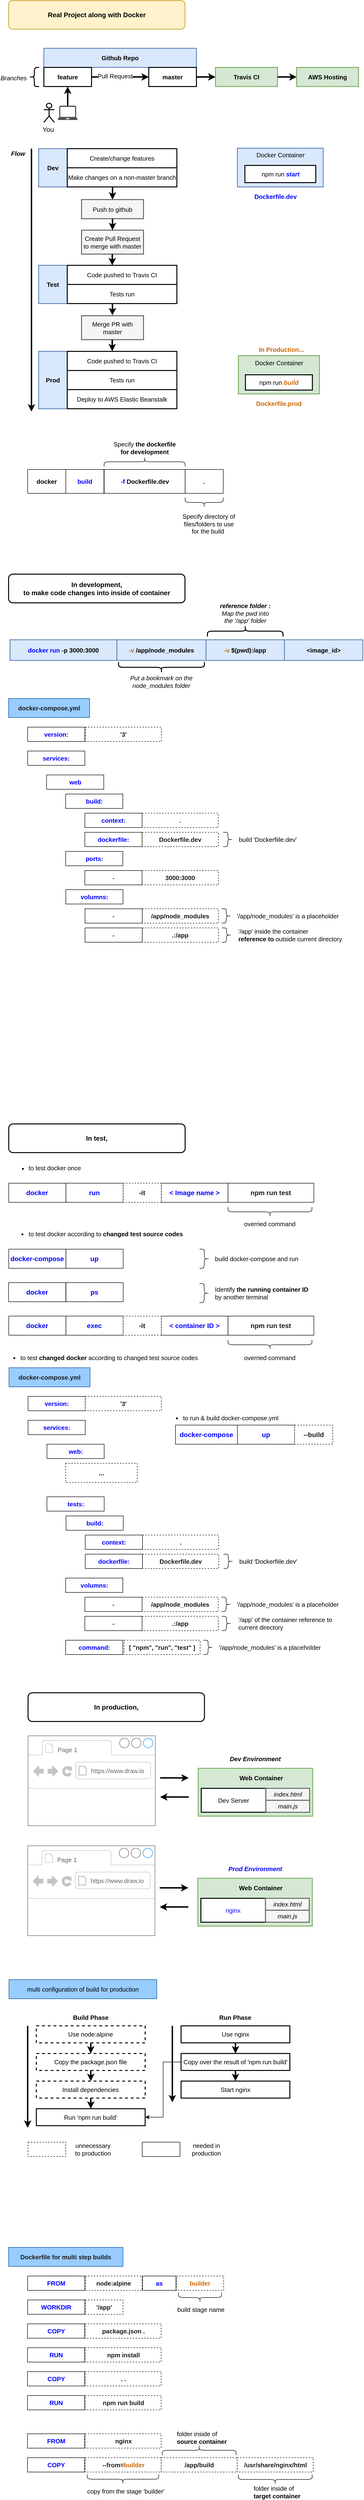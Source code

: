 <mxfile version="12.6.5" type="device"><diagram id="d9l3ZNBgdo54e-oCguww" name="Page-1"><mxGraphModel dx="1635" dy="-357" grid="1" gridSize="10" guides="1" tooltips="1" connect="1" arrows="1" fold="1" page="1" pageScale="1" pageWidth="827" pageHeight="1169" math="0" shadow="0"><root><mxCell id="0"/><mxCell id="1" parent="0"/><mxCell id="VU32urKS1Nk4pFeLfIG0-1" value="&lt;font style=&quot;font-size: 14px&quot;&gt;&lt;b&gt;Real Project along with Docker&lt;/b&gt;&lt;/font&gt;" style="rounded=1;whiteSpace=wrap;html=1;strokeWidth=2;fillColor=#fff2cc;strokeColor=#d6b656;" parent="1" vertex="1"><mxGeometry x="40" y="1180" width="370" height="60" as="geometry"/></mxCell><mxCell id="VU32urKS1Nk4pFeLfIG0-2" value="" style="group" parent="1" vertex="1" connectable="0"><mxGeometry x="40" y="1280" width="734" height="155" as="geometry"/></mxCell><mxCell id="VU32urKS1Nk4pFeLfIG0-3" value="Github Repo" style="rounded=0;whiteSpace=wrap;html=1;strokeWidth=2;fontSize=13;align=center;fillColor=#dae8fc;strokeColor=#6c8ebf;fontStyle=1" parent="VU32urKS1Nk4pFeLfIG0-2" vertex="1"><mxGeometry x="74" width="320" height="40" as="geometry"/></mxCell><mxCell id="VU32urKS1Nk4pFeLfIG0-4" value="master" style="rounded=0;whiteSpace=wrap;html=1;strokeWidth=2;fontSize=13;align=center;fillColor=#ffffff;strokeColor=#000000;fontStyle=1" parent="VU32urKS1Nk4pFeLfIG0-2" vertex="1"><mxGeometry x="294" y="40" width="100" height="40" as="geometry"/></mxCell><mxCell id="VU32urKS1Nk4pFeLfIG0-5" style="edgeStyle=orthogonalEdgeStyle;rounded=0;html=1;exitX=1;exitY=0.5;entryX=0;entryY=0.5;jettySize=auto;orthogonalLoop=1;strokeWidth=3;fontSize=14;" parent="VU32urKS1Nk4pFeLfIG0-2" source="VU32urKS1Nk4pFeLfIG0-7" target="VU32urKS1Nk4pFeLfIG0-4" edge="1"><mxGeometry relative="1" as="geometry"/></mxCell><mxCell id="VU32urKS1Nk4pFeLfIG0-6" value="Pull Request" style="text;html=1;resizable=0;points=[];align=center;verticalAlign=middle;labelBackgroundColor=#ffffff;fontSize=13;" parent="VU32urKS1Nk4pFeLfIG0-5" vertex="1" connectable="0"><mxGeometry x="-0.191" y="2" relative="1" as="geometry"><mxPoint as="offset"/></mxGeometry></mxCell><mxCell id="VU32urKS1Nk4pFeLfIG0-7" value="feature" style="rounded=0;whiteSpace=wrap;html=1;strokeWidth=2;fontSize=13;align=center;fillColor=#ffffff;strokeColor=#000000;fontStyle=1" parent="VU32urKS1Nk4pFeLfIG0-2" vertex="1"><mxGeometry x="74" y="40" width="100" height="40" as="geometry"/></mxCell><mxCell id="VU32urKS1Nk4pFeLfIG0-8" value="" style="shape=curlyBracket;whiteSpace=wrap;html=1;rounded=1;strokeWidth=2;fontSize=20;align=center;" parent="VU32urKS1Nk4pFeLfIG0-2" vertex="1"><mxGeometry x="44" y="40" width="20" height="40" as="geometry"/></mxCell><mxCell id="VU32urKS1Nk4pFeLfIG0-9" value="Branches" style="text;html=1;strokeColor=none;fillColor=none;align=right;verticalAlign=middle;whiteSpace=wrap;rounded=0;fontSize=13;fontStyle=2" parent="VU32urKS1Nk4pFeLfIG0-2" vertex="1"><mxGeometry y="52" width="40" height="20" as="geometry"/></mxCell><mxCell id="VU32urKS1Nk4pFeLfIG0-10" value="You" style="shape=umlActor;verticalLabelPosition=bottom;labelBackgroundColor=#ffffff;verticalAlign=top;html=1;outlineConnect=0;strokeWidth=2;fontSize=14;align=right;" parent="VU32urKS1Nk4pFeLfIG0-2" vertex="1"><mxGeometry x="74" y="115" width="22" height="40" as="geometry"/></mxCell><mxCell id="VU32urKS1Nk4pFeLfIG0-11" value="" style="shadow=0;dashed=0;html=1;strokeColor=none;fillColor=#505050;labelPosition=center;verticalLabelPosition=bottom;verticalAlign=top;outlineConnect=0;align=center;shape=mxgraph.office.devices.laptop;fontSize=14;" parent="VU32urKS1Nk4pFeLfIG0-2" vertex="1"><mxGeometry x="102.91" y="120" width="42.19" height="30" as="geometry"/></mxCell><mxCell id="VU32urKS1Nk4pFeLfIG0-12" style="edgeStyle=orthogonalEdgeStyle;rounded=0;html=1;jettySize=auto;orthogonalLoop=1;strokeWidth=3;fontSize=14;entryX=0.5;entryY=1;" parent="VU32urKS1Nk4pFeLfIG0-2" source="VU32urKS1Nk4pFeLfIG0-11" target="VU32urKS1Nk4pFeLfIG0-7" edge="1"><mxGeometry relative="1" as="geometry"/></mxCell><mxCell id="VU32urKS1Nk4pFeLfIG0-13" value="Travis CI" style="rounded=0;whiteSpace=wrap;html=1;strokeWidth=2;fontSize=13;align=center;fillColor=#d5e8d4;strokeColor=#82b366;fontStyle=1" parent="VU32urKS1Nk4pFeLfIG0-2" vertex="1"><mxGeometry x="434" y="40" width="130" height="40" as="geometry"/></mxCell><mxCell id="VU32urKS1Nk4pFeLfIG0-14" style="edgeStyle=orthogonalEdgeStyle;rounded=0;html=1;exitX=1;exitY=0.5;jettySize=auto;orthogonalLoop=1;strokeWidth=3;fontSize=14;exitDx=0;exitDy=0;" parent="VU32urKS1Nk4pFeLfIG0-2" source="VU32urKS1Nk4pFeLfIG0-4" target="VU32urKS1Nk4pFeLfIG0-13" edge="1"><mxGeometry relative="1" as="geometry"><mxPoint x="414" y="65.333" as="sourcePoint"/></mxGeometry></mxCell><mxCell id="VU32urKS1Nk4pFeLfIG0-15" value="AWS Hosting" style="rounded=0;whiteSpace=wrap;html=1;strokeWidth=2;fontSize=13;align=center;fillColor=#d5e8d4;strokeColor=#82b366;fontStyle=1" parent="VU32urKS1Nk4pFeLfIG0-2" vertex="1"><mxGeometry x="604" y="40" width="130" height="40" as="geometry"/></mxCell><mxCell id="VU32urKS1Nk4pFeLfIG0-16" style="edgeStyle=orthogonalEdgeStyle;rounded=0;html=1;exitX=1;exitY=0.5;jettySize=auto;orthogonalLoop=1;strokeWidth=3;fontSize=14;exitDx=0;exitDy=0;" parent="VU32urKS1Nk4pFeLfIG0-2" source="VU32urKS1Nk4pFeLfIG0-13" target="VU32urKS1Nk4pFeLfIG0-15" edge="1"><mxGeometry relative="1" as="geometry"><mxPoint x="584" y="65.333" as="sourcePoint"/></mxGeometry></mxCell><mxCell id="VU32urKS1Nk4pFeLfIG0-44" value="" style="group" parent="1" vertex="1" connectable="0"><mxGeometry x="40" y="1490" width="353" height="550" as="geometry"/></mxCell><mxCell id="VU32urKS1Nk4pFeLfIG0-17" value="Dev" style="rounded=0;whiteSpace=wrap;html=1;strokeWidth=2;fontSize=13;align=center;fontStyle=1;fillColor=#dae8fc;strokeColor=#6c8ebf;" parent="VU32urKS1Nk4pFeLfIG0-44" vertex="1"><mxGeometry x="63" width="60" height="80" as="geometry"/></mxCell><mxCell id="VU32urKS1Nk4pFeLfIG0-18" value="Create/change features" style="rounded=0;whiteSpace=wrap;html=1;strokeWidth=2;fontSize=13;align=center;" parent="VU32urKS1Nk4pFeLfIG0-44" vertex="1"><mxGeometry x="123" width="230" height="40" as="geometry"/></mxCell><mxCell id="VU32urKS1Nk4pFeLfIG0-19" value="" style="rounded=0;whiteSpace=wrap;html=1;strokeWidth=2;fontSize=13;align=center;" parent="VU32urKS1Nk4pFeLfIG0-44" vertex="1"><mxGeometry x="63" y="80" width="200" as="geometry"/></mxCell><mxCell id="VU32urKS1Nk4pFeLfIG0-20" value="Make changes on a non-master branch" style="rounded=0;whiteSpace=wrap;html=1;strokeWidth=2;fontSize=13;align=center;" parent="VU32urKS1Nk4pFeLfIG0-44" vertex="1"><mxGeometry x="123" y="40" width="230" height="40" as="geometry"/></mxCell><mxCell id="VU32urKS1Nk4pFeLfIG0-21" value="Flow" style="text;html=1;strokeColor=none;fillColor=none;align=center;verticalAlign=middle;whiteSpace=wrap;rounded=0;fontSize=13;fontStyle=3" parent="VU32urKS1Nk4pFeLfIG0-44" vertex="1"><mxGeometry width="40" height="20" as="geometry"/></mxCell><mxCell id="VU32urKS1Nk4pFeLfIG0-22" value="" style="endArrow=classic;html=1;strokeWidth=3;fontSize=13;" parent="VU32urKS1Nk4pFeLfIG0-44" edge="1"><mxGeometry width="50" height="50" relative="1" as="geometry"><mxPoint x="48" as="sourcePoint"/><mxPoint x="48" y="550" as="targetPoint"/></mxGeometry></mxCell><mxCell id="VU32urKS1Nk4pFeLfIG0-24" value="Push to github" style="rounded=0;whiteSpace=wrap;html=1;strokeWidth=2;fontSize=13;align=center;fillColor=#f5f5f5;strokeColor=#666666;" parent="VU32urKS1Nk4pFeLfIG0-44" vertex="1"><mxGeometry x="153" y="106.5" width="130" height="40" as="geometry"/></mxCell><mxCell id="VU32urKS1Nk4pFeLfIG0-25" style="edgeStyle=orthogonalEdgeStyle;rounded=0;html=1;exitX=0.25;exitY=0;entryX=0.5;entryY=0;jettySize=auto;orthogonalLoop=1;strokeWidth=3;fontSize=13;" parent="VU32urKS1Nk4pFeLfIG0-44" target="VU32urKS1Nk4pFeLfIG0-24" edge="1"><mxGeometry relative="1" as="geometry"><mxPoint x="218" y="80.833" as="sourcePoint"/></mxGeometry></mxCell><mxCell id="VU32urKS1Nk4pFeLfIG0-26" value="" style="rounded=0;whiteSpace=wrap;html=1;strokeWidth=2;fontSize=13;align=center;" parent="VU32urKS1Nk4pFeLfIG0-44" vertex="1"><mxGeometry x="63" y="80" width="200" as="geometry"/></mxCell><mxCell id="VU32urKS1Nk4pFeLfIG0-27" value="Create Pull Request to merge with master" style="rounded=0;whiteSpace=wrap;html=1;strokeWidth=2;fontSize=13;align=center;fillColor=#f5f5f5;strokeColor=#666666;" parent="VU32urKS1Nk4pFeLfIG0-44" vertex="1"><mxGeometry x="153" y="170.5" width="130" height="50" as="geometry"/></mxCell><mxCell id="VU32urKS1Nk4pFeLfIG0-23" style="edgeStyle=orthogonalEdgeStyle;rounded=0;html=1;exitX=0.5;exitY=1;jettySize=auto;orthogonalLoop=1;strokeWidth=3;fontSize=13;" parent="VU32urKS1Nk4pFeLfIG0-44" source="VU32urKS1Nk4pFeLfIG0-24" target="VU32urKS1Nk4pFeLfIG0-27" edge="1"><mxGeometry relative="1" as="geometry"/></mxCell><mxCell id="VU32urKS1Nk4pFeLfIG0-28" value="Test" style="rounded=0;whiteSpace=wrap;html=1;strokeWidth=2;fontSize=13;align=center;fontStyle=1;fillColor=#dae8fc;strokeColor=#6c8ebf;" parent="VU32urKS1Nk4pFeLfIG0-44" vertex="1"><mxGeometry x="63" y="244" width="60" height="80" as="geometry"/></mxCell><mxCell id="VU32urKS1Nk4pFeLfIG0-29" value="Code pushed to Travis CI" style="rounded=0;whiteSpace=wrap;html=1;strokeWidth=2;fontSize=13;align=center;" parent="VU32urKS1Nk4pFeLfIG0-44" vertex="1"><mxGeometry x="123" y="244" width="230" height="40" as="geometry"/></mxCell><mxCell id="VU32urKS1Nk4pFeLfIG0-30" value="" style="rounded=0;whiteSpace=wrap;html=1;strokeWidth=2;fontSize=13;align=center;" parent="VU32urKS1Nk4pFeLfIG0-44" vertex="1"><mxGeometry x="63" y="324" width="200" as="geometry"/></mxCell><mxCell id="VU32urKS1Nk4pFeLfIG0-31" value="Tests run" style="rounded=0;whiteSpace=wrap;html=1;strokeWidth=2;fontSize=13;align=center;" parent="VU32urKS1Nk4pFeLfIG0-44" vertex="1"><mxGeometry x="123" y="284" width="230" height="40" as="geometry"/></mxCell><mxCell id="VU32urKS1Nk4pFeLfIG0-32" value="" style="rounded=0;whiteSpace=wrap;html=1;strokeWidth=2;fontSize=13;align=center;" parent="VU32urKS1Nk4pFeLfIG0-44" vertex="1"><mxGeometry x="63" y="324" width="200" as="geometry"/></mxCell><mxCell id="VU32urKS1Nk4pFeLfIG0-33" value="Prod" style="rounded=0;whiteSpace=wrap;html=1;strokeWidth=2;fontSize=13;align=center;fontStyle=1;fillColor=#dae8fc;strokeColor=#6c8ebf;" parent="VU32urKS1Nk4pFeLfIG0-44" vertex="1"><mxGeometry x="63" y="424" width="60" height="120" as="geometry"/></mxCell><mxCell id="VU32urKS1Nk4pFeLfIG0-34" value="Code pushed to Travis CI" style="rounded=0;whiteSpace=wrap;html=1;strokeWidth=2;fontSize=13;align=center;" parent="VU32urKS1Nk4pFeLfIG0-44" vertex="1"><mxGeometry x="123" y="424" width="230" height="40" as="geometry"/></mxCell><mxCell id="VU32urKS1Nk4pFeLfIG0-35" value="" style="rounded=0;whiteSpace=wrap;html=1;strokeWidth=2;fontSize=13;align=center;" parent="VU32urKS1Nk4pFeLfIG0-44" vertex="1"><mxGeometry x="63" y="504" width="200" as="geometry"/></mxCell><mxCell id="VU32urKS1Nk4pFeLfIG0-36" value="" style="rounded=0;whiteSpace=wrap;html=1;strokeWidth=2;fontSize=13;align=center;" parent="VU32urKS1Nk4pFeLfIG0-44" vertex="1"><mxGeometry x="63" y="504" width="200" as="geometry"/></mxCell><mxCell id="VU32urKS1Nk4pFeLfIG0-37" value="" style="rounded=0;whiteSpace=wrap;html=1;strokeWidth=2;fontSize=13;align=center;" parent="VU32urKS1Nk4pFeLfIG0-44" vertex="1"><mxGeometry x="63" y="324" width="200" as="geometry"/></mxCell><mxCell id="VU32urKS1Nk4pFeLfIG0-38" style="edgeStyle=orthogonalEdgeStyle;rounded=0;html=1;exitX=0.5;exitY=1;jettySize=auto;orthogonalLoop=1;strokeWidth=3;fontSize=13;" parent="VU32urKS1Nk4pFeLfIG0-44" edge="1"><mxGeometry relative="1" as="geometry"><mxPoint x="217.9" y="324.3" as="sourcePoint"/><mxPoint x="217.9" y="348.5" as="targetPoint"/></mxGeometry></mxCell><mxCell id="VU32urKS1Nk4pFeLfIG0-39" value="Merge PR with master" style="rounded=0;whiteSpace=wrap;html=1;strokeWidth=2;fontSize=13;align=center;fillColor=#f5f5f5;strokeColor=#666666;" parent="VU32urKS1Nk4pFeLfIG0-44" vertex="1"><mxGeometry x="153" y="349.5" width="130" height="50" as="geometry"/></mxCell><mxCell id="VU32urKS1Nk4pFeLfIG0-40" style="edgeStyle=orthogonalEdgeStyle;rounded=0;html=1;exitX=0.5;exitY=1;jettySize=auto;orthogonalLoop=1;strokeWidth=3;fontSize=13;" parent="VU32urKS1Nk4pFeLfIG0-44" edge="1"><mxGeometry relative="1" as="geometry"><mxPoint x="217.4" y="399.3" as="sourcePoint"/><mxPoint x="217.5" y="423.833" as="targetPoint"/></mxGeometry></mxCell><mxCell id="VU32urKS1Nk4pFeLfIG0-41" value="Tests run" style="rounded=0;whiteSpace=wrap;html=1;strokeWidth=2;fontSize=13;align=center;" parent="VU32urKS1Nk4pFeLfIG0-44" vertex="1"><mxGeometry x="123" y="464" width="230" height="40" as="geometry"/></mxCell><mxCell id="VU32urKS1Nk4pFeLfIG0-42" value="Deploy to AWS Elastic Beanstalk" style="rounded=0;whiteSpace=wrap;html=1;strokeWidth=2;fontSize=13;align=center;" parent="VU32urKS1Nk4pFeLfIG0-44" vertex="1"><mxGeometry x="123" y="504" width="230" height="40" as="geometry"/></mxCell><mxCell id="VU32urKS1Nk4pFeLfIG0-43" style="edgeStyle=orthogonalEdgeStyle;rounded=0;html=1;exitX=0.5;exitY=1;jettySize=auto;orthogonalLoop=1;strokeWidth=3;fontSize=13;" parent="VU32urKS1Nk4pFeLfIG0-44" edge="1"><mxGeometry relative="1" as="geometry"><mxPoint x="217.5" y="220.333" as="sourcePoint"/><mxPoint x="217.5" y="244" as="targetPoint"/></mxGeometry></mxCell><mxCell id="VU32urKS1Nk4pFeLfIG0-51" value="" style="group" parent="1" vertex="1" connectable="0"><mxGeometry x="520" y="1480" width="180" height="120" as="geometry"/></mxCell><mxCell id="VU32urKS1Nk4pFeLfIG0-52" value="" style="group" parent="VU32urKS1Nk4pFeLfIG0-51" vertex="1" connectable="0"><mxGeometry width="180" height="90" as="geometry"/></mxCell><mxCell id="VU32urKS1Nk4pFeLfIG0-53" value="" style="rounded=0;whiteSpace=wrap;html=1;strokeWidth=2;fontSize=13;align=center;fillColor=#dae8fc;strokeColor=#6c8ebf;verticalAlign=top;" parent="VU32urKS1Nk4pFeLfIG0-52" vertex="1"><mxGeometry y="9" width="180" height="81" as="geometry"/></mxCell><mxCell id="VU32urKS1Nk4pFeLfIG0-54" value="&lt;font color=&quot;#000000&quot;&gt;npm run&lt;/font&gt; &lt;b style=&quot;font-size: 13px&quot;&gt;&lt;i style=&quot;font-size: 13px&quot;&gt;start&lt;/i&gt;&lt;/b&gt;" style="rounded=0;whiteSpace=wrap;html=1;strokeWidth=2;fontSize=13;align=center;fontColor=#0000FF;" parent="VU32urKS1Nk4pFeLfIG0-52" vertex="1"><mxGeometry x="15.652" y="45" width="148.696" height="36" as="geometry"/></mxCell><mxCell id="VU32urKS1Nk4pFeLfIG0-55" value="Docker Container" style="text;html=1;fontSize=13;align=center;fontStyle=0" parent="VU32urKS1Nk4pFeLfIG0-52" vertex="1"><mxGeometry x="25" y="9" width="130" height="21.6" as="geometry"/></mxCell><mxCell id="VU32urKS1Nk4pFeLfIG0-56" value="Dockerfile.dev" style="text;html=1;strokeColor=none;fillColor=none;align=center;verticalAlign=middle;whiteSpace=wrap;rounded=0;fontSize=13;fontStyle=1;fontColor=#0000FF;" parent="VU32urKS1Nk4pFeLfIG0-51" vertex="1"><mxGeometry x="60" y="100" width="40" height="20" as="geometry"/></mxCell><mxCell id="VU32urKS1Nk4pFeLfIG0-57" value="" style="group" parent="1" vertex="1" connectable="0"><mxGeometry x="490" y="1900" width="245" height="133" as="geometry"/></mxCell><mxCell id="VU32urKS1Nk4pFeLfIG0-58" value="In Production..." style="text;html=1;strokeColor=none;fillColor=none;align=center;verticalAlign=middle;whiteSpace=wrap;rounded=0;fontSize=13;fontStyle=1;fontColor=#CC6600;" parent="VU32urKS1Nk4pFeLfIG0-57" vertex="1"><mxGeometry width="245" height="20" as="geometry"/></mxCell><mxCell id="VU32urKS1Nk4pFeLfIG0-59" value="" style="group;fontColor=#CC6600;" parent="VU32urKS1Nk4pFeLfIG0-57" vertex="1" connectable="0"><mxGeometry x="32" y="23" width="170" height="80" as="geometry"/></mxCell><mxCell id="VU32urKS1Nk4pFeLfIG0-60" value="&lt;br style=&quot;font-size: 10px&quot;&gt;" style="rounded=0;whiteSpace=wrap;html=1;strokeWidth=2;fontSize=13;align=center;fillColor=#d5e8d4;strokeColor=#82b366;verticalAlign=top;" parent="VU32urKS1Nk4pFeLfIG0-59" vertex="1"><mxGeometry width="170" height="80" as="geometry"/></mxCell><mxCell id="VU32urKS1Nk4pFeLfIG0-61" value="&lt;font color=&quot;#000000&quot;&gt;npm run&lt;/font&gt; &lt;b style=&quot;font-size: 13px&quot;&gt;&lt;i style=&quot;font-size: 13px&quot;&gt;build&lt;/i&gt;&lt;/b&gt;" style="rounded=0;whiteSpace=wrap;html=1;strokeWidth=2;fontSize=13;align=center;fontColor=#CC6600;" parent="VU32urKS1Nk4pFeLfIG0-59" vertex="1"><mxGeometry x="14.783" y="40" width="140.435" height="32" as="geometry"/></mxCell><mxCell id="VU32urKS1Nk4pFeLfIG0-62" value="Docker Container" style="text;html=1;fontSize=13;align=center;fontStyle=0" parent="VU32urKS1Nk4pFeLfIG0-59" vertex="1"><mxGeometry x="20" y="0.8" width="130" height="24" as="geometry"/></mxCell><mxCell id="VU32urKS1Nk4pFeLfIG0-63" value="Dockerfile.prod" style="text;html=1;strokeColor=none;fillColor=none;align=center;verticalAlign=middle;whiteSpace=wrap;rounded=0;fontSize=13;fontStyle=1;fontColor=#CC6600;" parent="VU32urKS1Nk4pFeLfIG0-57" vertex="1"><mxGeometry x="97" y="113" width="40" height="20" as="geometry"/></mxCell><mxCell id="VU32urKS1Nk4pFeLfIG0-64" value="docker" style="rounded=0;whiteSpace=wrap;html=1;strokeWidth=1;fontSize=13;fontStyle=1" parent="1" vertex="1"><mxGeometry x="80.0" y="2161" width="80" height="50" as="geometry"/></mxCell><mxCell id="VU32urKS1Nk4pFeLfIG0-65" value="&lt;font color=&quot;#0000ff&quot; style=&quot;font-size: 13px;&quot;&gt;build&lt;/font&gt;" style="rounded=0;whiteSpace=wrap;html=1;strokeWidth=1;fontSize=13;fontStyle=1" parent="1" vertex="1"><mxGeometry x="160" y="2161" width="80" height="50" as="geometry"/></mxCell><mxCell id="VU32urKS1Nk4pFeLfIG0-66" value="&lt;font color=&quot;#0000ff&quot; style=&quot;font-size: 13px&quot;&gt;&lt;b style=&quot;font-size: 13px&quot;&gt;-f&lt;/b&gt;&lt;/font&gt; &lt;b&gt;Dockerfile.dev&lt;/b&gt;" style="rounded=0;whiteSpace=wrap;html=1;strokeWidth=1;fontSize=13;" parent="1" vertex="1"><mxGeometry x="240.5" y="2161" width="169.83" height="50" as="geometry"/></mxCell><mxCell id="VU32urKS1Nk4pFeLfIG0-67" value="&lt;span style=&quot;font-size: 13px;&quot;&gt;&lt;font style=&quot;font-size: 13px;&quot;&gt;.&lt;/font&gt;&lt;/span&gt;" style="rounded=0;whiteSpace=wrap;html=1;strokeWidth=1;fontSize=13;fontStyle=1" parent="1" vertex="1"><mxGeometry x="410.33" y="2161" width="80" height="50" as="geometry"/></mxCell><mxCell id="VU32urKS1Nk4pFeLfIG0-68" value="" style="shape=curlyBracket;whiteSpace=wrap;html=1;rounded=1;strokeWidth=1;fontSize=13;rotation=90;" parent="1" vertex="1"><mxGeometry x="315.33" y="2060" width="20" height="170" as="geometry"/></mxCell><mxCell id="VU32urKS1Nk4pFeLfIG0-69" value="Specify &lt;b style=&quot;font-size: 13px&quot;&gt;the dockerfile &lt;br&gt;for development&lt;/b&gt;" style="text;html=1;strokeColor=none;fillColor=none;align=center;verticalAlign=middle;whiteSpace=wrap;rounded=0;fontSize=13;" parent="1" vertex="1"><mxGeometry x="242.99" y="2091" width="164.67" height="50" as="geometry"/></mxCell><mxCell id="VU32urKS1Nk4pFeLfIG0-70" value="" style="shape=curlyBracket;whiteSpace=wrap;html=1;rounded=1;strokeWidth=1;fontSize=13;rotation=-90;" parent="1" vertex="1"><mxGeometry x="440.33" y="2190" width="20" height="80" as="geometry"/></mxCell><mxCell id="VU32urKS1Nk4pFeLfIG0-71" value="Specify directory of files/folders to use for the build&amp;nbsp;" style="text;html=1;strokeColor=none;fillColor=none;align=center;verticalAlign=middle;whiteSpace=wrap;rounded=0;fontSize=13;" parent="1" vertex="1"><mxGeometry x="400" y="2250" width="120" height="50" as="geometry"/></mxCell><mxCell id="VU32urKS1Nk4pFeLfIG0-72" value="&lt;font style=&quot;font-size: 14px&quot;&gt;&lt;b&gt;In development,&lt;br&gt;to make code changes into inside of container&lt;/b&gt;&lt;/font&gt;" style="rounded=1;whiteSpace=wrap;html=1;strokeWidth=2;" parent="1" vertex="1"><mxGeometry x="40" y="2380" width="370" height="60" as="geometry"/></mxCell><mxCell id="gibVFor0rl-79ewyogxW-1" value="" style="group" parent="1" vertex="1" connectable="0"><mxGeometry x="43" y="2420" width="740" height="245" as="geometry"/></mxCell><mxCell id="gibVFor0rl-79ewyogxW-2" value="" style="group" parent="gibVFor0rl-79ewyogxW-1" vertex="1" connectable="0"><mxGeometry width="740" height="245" as="geometry"/></mxCell><mxCell id="gibVFor0rl-79ewyogxW-3" value="&lt;font color=&quot;#0000ff&quot;&gt;docker run&lt;/font&gt; -p 3000:3000" style="rounded=0;whiteSpace=wrap;html=1;strokeWidth=2;fontSize=13;align=center;fillColor=#dae8fc;strokeColor=#6c8ebf;fontStyle=1" parent="gibVFor0rl-79ewyogxW-2" vertex="1"><mxGeometry y="97.279" width="224.242" height="43.235" as="geometry"/></mxCell><mxCell id="gibVFor0rl-79ewyogxW-4" value="&lt;font color=&quot;#cc6600&quot;&gt;-v&lt;/font&gt; $(pwd):/app" style="rounded=0;whiteSpace=wrap;html=1;strokeWidth=2;fontSize=13;align=center;fillColor=#dae8fc;strokeColor=#6c8ebf;fontStyle=1" parent="gibVFor0rl-79ewyogxW-2" vertex="1"><mxGeometry x="411.111" y="97.279" width="164.444" height="43.235" as="geometry"/></mxCell><mxCell id="gibVFor0rl-79ewyogxW-5" value="&amp;lt;image_id&amp;gt;" style="rounded=0;whiteSpace=wrap;html=1;strokeWidth=2;fontSize=13;align=center;fillColor=#dae8fc;strokeColor=#6c8ebf;fontStyle=1" parent="gibVFor0rl-79ewyogxW-2" vertex="1"><mxGeometry x="575.556" y="97.279" width="164.444" height="43.235" as="geometry"/></mxCell><mxCell id="gibVFor0rl-79ewyogxW-6" value="" style="shape=curlyBracket;whiteSpace=wrap;html=1;rounded=1;strokeWidth=2;fontSize=13;align=center;rotation=90;" parent="gibVFor0rl-79ewyogxW-2" vertex="1"><mxGeometry x="482.121" width="22.424" height="158.529" as="geometry"/></mxCell><mxCell id="gibVFor0rl-79ewyogxW-7" value="&lt;font color=&quot;#cc6600&quot;&gt;-v&lt;/font&gt; /app/node_modules" style="rounded=0;whiteSpace=wrap;html=1;strokeWidth=2;fontSize=13;align=center;fillColor=#dae8fc;strokeColor=#6c8ebf;fontStyle=1" parent="gibVFor0rl-79ewyogxW-2" vertex="1"><mxGeometry x="224.242" y="97.279" width="186.869" height="43.235" as="geometry"/></mxCell><mxCell id="gibVFor0rl-79ewyogxW-8" value="" style="shape=curlyBracket;whiteSpace=wrap;html=1;rounded=1;strokeWidth=2;fontSize=13;align=center;rotation=-90;" parent="gibVFor0rl-79ewyogxW-2" vertex="1"><mxGeometry x="306.465" y="64.853" width="22.424" height="180.147" as="geometry"/></mxCell><mxCell id="gibVFor0rl-79ewyogxW-9" value="Put a bookmark on the node_modules folder" style="text;html=1;strokeColor=none;fillColor=none;align=center;verticalAlign=middle;whiteSpace=wrap;rounded=0;fontSize=13;fontStyle=2" parent="gibVFor0rl-79ewyogxW-2" vertex="1"><mxGeometry x="236.18" y="175" width="163" height="20" as="geometry"/></mxCell><mxCell id="gibVFor0rl-79ewyogxW-10" value="&lt;b&gt;reference folder :&lt;/b&gt;&lt;br&gt;Map the pwd into the '/app' folder" style="text;html=1;strokeColor=none;fillColor=none;align=center;verticalAlign=middle;whiteSpace=wrap;rounded=0;fontSize=13;fontStyle=2" parent="gibVFor0rl-79ewyogxW-2" vertex="1"><mxGeometry x="435.83" y="19.85" width="115" height="45" as="geometry"/></mxCell><mxCell id="gibVFor0rl-79ewyogxW-43" value="&lt;font style=&quot;font-size: 14px&quot;&gt;&lt;b&gt;In test,&lt;br&gt;&lt;/b&gt;&lt;/font&gt;" style="rounded=1;whiteSpace=wrap;html=1;strokeWidth=2;" parent="1" vertex="1"><mxGeometry x="40.33" y="3530" width="370" height="60" as="geometry"/></mxCell><mxCell id="gibVFor0rl-79ewyogxW-44" value="&lt;h3&gt;&lt;font color=&quot;#0000ff&quot;&gt;docker&lt;/font&gt;&lt;/h3&gt;" style="rounded=0;whiteSpace=wrap;html=1;" parent="1" vertex="1"><mxGeometry x="40.33" y="3654" width="120" height="40" as="geometry"/></mxCell><mxCell id="gibVFor0rl-79ewyogxW-45" value="&lt;h3&gt;&lt;font color=&quot;#0000ff&quot;&gt;run&lt;/font&gt;&lt;/h3&gt;" style="rounded=0;whiteSpace=wrap;html=1;" parent="1" vertex="1"><mxGeometry x="160.33" y="3654" width="120" height="40" as="geometry"/></mxCell><mxCell id="gibVFor0rl-79ewyogxW-46" value="&lt;h3&gt;&lt;font color=&quot;#0000ff&quot;&gt;&amp;lt; Image name &amp;gt;&lt;/font&gt;&lt;/h3&gt;" style="rounded=0;whiteSpace=wrap;html=1;" parent="1" vertex="1"><mxGeometry x="360.33" y="3654" width="140" height="40" as="geometry"/></mxCell><mxCell id="gibVFor0rl-79ewyogxW-47" value="&lt;h3&gt;&lt;font color=&quot;#1a1a1a&quot;&gt;npm run test&lt;/font&gt;&lt;/h3&gt;" style="rounded=0;whiteSpace=wrap;html=1;" parent="1" vertex="1"><mxGeometry x="500.33" y="3654" width="180" height="40" as="geometry"/></mxCell><mxCell id="gibVFor0rl-79ewyogxW-48" value="" style="shape=curlyBracket;whiteSpace=wrap;html=1;rounded=1;rotation=-90;" parent="1" vertex="1"><mxGeometry x="578.33" y="3626" width="20" height="176" as="geometry"/></mxCell><mxCell id="gibVFor0rl-79ewyogxW-49" value="&lt;h3&gt;&lt;font color=&quot;#1a1a1a&quot;&gt;-it&lt;/font&gt;&lt;/h3&gt;" style="rounded=0;whiteSpace=wrap;html=1;dashed=1;" parent="1" vertex="1"><mxGeometry x="280.33" y="3654" width="80" height="40" as="geometry"/></mxCell><mxCell id="gibVFor0rl-79ewyogxW-50" value="overried command" style="text;html=1;strokeColor=none;fillColor=none;align=center;verticalAlign=middle;whiteSpace=wrap;rounded=0;fontSize=13;" parent="1" vertex="1"><mxGeometry x="533.33" y="3732" width="110" height="14" as="geometry"/></mxCell><mxCell id="gibVFor0rl-79ewyogxW-51" value="&lt;ul&gt;&lt;li&gt;&lt;font style=&quot;font-size: 13px&quot;&gt;to test docker once&lt;/font&gt;&lt;br&gt;&lt;/li&gt;&lt;/ul&gt;" style="text;html=1;strokeColor=none;fillColor=none;align=left;verticalAlign=middle;whiteSpace=wrap;rounded=0;dashed=1;" parent="1" vertex="1"><mxGeometry x="40.33" y="3600" width="470" height="44" as="geometry"/></mxCell><mxCell id="gibVFor0rl-79ewyogxW-53" value="&lt;h3&gt;&lt;font color=&quot;#0000ff&quot;&gt;docker-compose&lt;/font&gt;&lt;/h3&gt;" style="rounded=0;whiteSpace=wrap;html=1;" parent="1" vertex="1"><mxGeometry x="40.33" y="3792" width="120" height="40" as="geometry"/></mxCell><mxCell id="gibVFor0rl-79ewyogxW-54" value="&lt;h3&gt;&lt;font color=&quot;#0000ff&quot;&gt;up&lt;/font&gt;&lt;/h3&gt;" style="rounded=0;whiteSpace=wrap;html=1;" parent="1" vertex="1"><mxGeometry x="160.33" y="3792" width="120" height="40" as="geometry"/></mxCell><mxCell id="gibVFor0rl-79ewyogxW-60" value="&lt;ul&gt;&lt;li style=&quot;font-size: 13px&quot;&gt;&lt;span&gt;to test docker according to &lt;b&gt;changed test source codes&lt;/b&gt;&lt;/span&gt;&lt;br&gt;&lt;/li&gt;&lt;/ul&gt;" style="text;html=1;strokeColor=none;fillColor=none;align=left;verticalAlign=middle;whiteSpace=wrap;rounded=0;dashed=1;" parent="1" vertex="1"><mxGeometry x="40.33" y="3738" width="470" height="44" as="geometry"/></mxCell><mxCell id="gibVFor0rl-79ewyogxW-61" value="&lt;h3&gt;&lt;font color=&quot;#0000ff&quot;&gt;docker&lt;/font&gt;&lt;/h3&gt;" style="rounded=0;whiteSpace=wrap;html=1;" parent="1" vertex="1"><mxGeometry x="40.33" y="3932" width="120" height="40" as="geometry"/></mxCell><mxCell id="gibVFor0rl-79ewyogxW-62" value="&lt;h3&gt;&lt;font color=&quot;#0000ff&quot;&gt;exec&lt;/font&gt;&lt;/h3&gt;" style="rounded=0;whiteSpace=wrap;html=1;" parent="1" vertex="1"><mxGeometry x="160.33" y="3932" width="120" height="40" as="geometry"/></mxCell><mxCell id="gibVFor0rl-79ewyogxW-63" value="&lt;h3&gt;&lt;font color=&quot;#0000ff&quot;&gt;&amp;lt; container ID &amp;gt;&lt;/font&gt;&lt;/h3&gt;" style="rounded=0;whiteSpace=wrap;html=1;" parent="1" vertex="1"><mxGeometry x="360.33" y="3932" width="140" height="40" as="geometry"/></mxCell><mxCell id="gibVFor0rl-79ewyogxW-64" value="&lt;h3&gt;&lt;font color=&quot;#1a1a1a&quot;&gt;npm run test&lt;/font&gt;&lt;/h3&gt;" style="rounded=0;whiteSpace=wrap;html=1;" parent="1" vertex="1"><mxGeometry x="500.33" y="3932" width="180" height="40" as="geometry"/></mxCell><mxCell id="gibVFor0rl-79ewyogxW-65" value="" style="shape=curlyBracket;whiteSpace=wrap;html=1;rounded=1;rotation=-90;" parent="1" vertex="1"><mxGeometry x="578.33" y="3904" width="20" height="176" as="geometry"/></mxCell><mxCell id="gibVFor0rl-79ewyogxW-66" value="&lt;h3&gt;&lt;font color=&quot;#1a1a1a&quot;&gt;-it&lt;/font&gt;&lt;/h3&gt;" style="rounded=0;whiteSpace=wrap;html=1;dashed=1;" parent="1" vertex="1"><mxGeometry x="280.33" y="3932" width="80" height="40" as="geometry"/></mxCell><mxCell id="gibVFor0rl-79ewyogxW-67" value="overried command" style="text;html=1;strokeColor=none;fillColor=none;align=center;verticalAlign=middle;whiteSpace=wrap;rounded=0;fontSize=13;" parent="1" vertex="1"><mxGeometry x="532.84" y="4012" width="110" height="14" as="geometry"/></mxCell><mxCell id="gibVFor0rl-79ewyogxW-68" value="&lt;h3&gt;&lt;font color=&quot;#0000ff&quot;&gt;docker&lt;/font&gt;&lt;/h3&gt;" style="rounded=0;whiteSpace=wrap;html=1;" parent="1" vertex="1"><mxGeometry x="40" y="3862" width="120" height="40" as="geometry"/></mxCell><mxCell id="gibVFor0rl-79ewyogxW-69" value="&lt;h3&gt;&lt;font color=&quot;#0000ff&quot;&gt;ps&lt;/font&gt;&lt;/h3&gt;" style="rounded=0;whiteSpace=wrap;html=1;" parent="1" vertex="1"><mxGeometry x="160.33" y="3862" width="120" height="40" as="geometry"/></mxCell><mxCell id="gibVFor0rl-79ewyogxW-72" value="" style="group" parent="1" vertex="1" connectable="0"><mxGeometry x="440.66" y="3792" width="250.67" height="40" as="geometry"/></mxCell><mxCell id="gibVFor0rl-79ewyogxW-70" value="" style="shape=curlyBracket;whiteSpace=wrap;html=1;rounded=1;fontSize=13;rotation=-180;" parent="gibVFor0rl-79ewyogxW-72" vertex="1"><mxGeometry width="20.0" height="40" as="geometry"/></mxCell><mxCell id="gibVFor0rl-79ewyogxW-71" value="build docker-compose and run" style="text;html=1;strokeColor=none;fillColor=none;align=left;verticalAlign=middle;whiteSpace=wrap;rounded=0;fontSize=13;" parent="gibVFor0rl-79ewyogxW-72" vertex="1"><mxGeometry x="30.67" y="6.667" width="220.0" height="26.667" as="geometry"/></mxCell><mxCell id="gibVFor0rl-79ewyogxW-73" value="" style="group" parent="1" vertex="1" connectable="0"><mxGeometry x="440.33" y="3864" width="250.67" height="40" as="geometry"/></mxCell><mxCell id="gibVFor0rl-79ewyogxW-74" value="" style="shape=curlyBracket;whiteSpace=wrap;html=1;rounded=1;fontSize=13;rotation=-180;" parent="gibVFor0rl-79ewyogxW-73" vertex="1"><mxGeometry width="20.0" height="40" as="geometry"/></mxCell><mxCell id="gibVFor0rl-79ewyogxW-75" value="Identify &lt;b&gt;the running container ID&lt;/b&gt; &lt;br&gt;by another terminal" style="text;html=1;strokeColor=none;fillColor=none;align=left;verticalAlign=middle;whiteSpace=wrap;rounded=0;fontSize=13;" parent="gibVFor0rl-79ewyogxW-73" vertex="1"><mxGeometry x="30.67" y="6.667" width="220.0" height="26.667" as="geometry"/></mxCell><mxCell id="gibVFor0rl-79ewyogxW-76" value="&lt;h3 style=&quot;font-size: 13px;&quot;&gt;&lt;font color=&quot;#1a1a1a&quot; style=&quot;font-size: 13px;&quot;&gt;docker-compose.yml&lt;/font&gt;&lt;/h3&gt;" style="rounded=0;whiteSpace=wrap;html=1;fillColor=#99CCFF;strokeColor=#004C99;fontStyle=1;fontSize=13;" parent="1" vertex="1"><mxGeometry x="40.83" y="4040" width="170" height="40" as="geometry"/></mxCell><mxCell id="gibVFor0rl-79ewyogxW-77" value="&lt;h3 style=&quot;font-size: 13px;&quot;&gt;&lt;font color=&quot;#0000ff&quot; style=&quot;font-size: 13px;&quot;&gt;version:&lt;/font&gt;&lt;/h3&gt;" style="rounded=0;whiteSpace=wrap;html=1;fontStyle=1;fontSize=13;" parent="1" vertex="1"><mxGeometry x="80.83" y="4100" width="120" height="30" as="geometry"/></mxCell><mxCell id="gibVFor0rl-79ewyogxW-78" value="&lt;h3 style=&quot;font-size: 13px&quot;&gt;&lt;font color=&quot;#0000ff&quot;&gt;services:&lt;/font&gt;&lt;/h3&gt;" style="rounded=0;whiteSpace=wrap;html=1;fontStyle=1;fontSize=13;" parent="1" vertex="1"><mxGeometry x="80.83" y="4150" width="120" height="30" as="geometry"/></mxCell><mxCell id="gibVFor0rl-79ewyogxW-79" value="&lt;h3 style=&quot;font-size: 13px&quot;&gt;&lt;font color=&quot;#0000ff&quot;&gt;web:&lt;/font&gt;&lt;/h3&gt;" style="rounded=0;whiteSpace=wrap;html=1;fontStyle=1;fontSize=13;" parent="1" vertex="1"><mxGeometry x="120.5" y="4200" width="120" height="30" as="geometry"/></mxCell><mxCell id="gibVFor0rl-79ewyogxW-80" value="&lt;h3&gt;&lt;font color=&quot;#1a1a1a&quot;&gt;...&lt;/font&gt;&lt;/h3&gt;" style="rounded=0;whiteSpace=wrap;html=1;dashed=1;" parent="1" vertex="1"><mxGeometry x="159.67" y="4240" width="150.33" height="40" as="geometry"/></mxCell><mxCell id="gibVFor0rl-79ewyogxW-81" value="&lt;h3 style=&quot;font-size: 13px&quot;&gt;&lt;font color=&quot;#0000ff&quot;&gt;tests:&lt;/font&gt;&lt;/h3&gt;" style="rounded=0;whiteSpace=wrap;html=1;fontStyle=1;fontSize=13;" parent="1" vertex="1"><mxGeometry x="120.5" y="4310" width="120" height="30" as="geometry"/></mxCell><mxCell id="gibVFor0rl-79ewyogxW-82" value="&lt;h3 style=&quot;font-size: 13px&quot;&gt;&lt;font color=&quot;#0000ff&quot;&gt;build:&lt;/font&gt;&lt;/h3&gt;" style="rounded=0;whiteSpace=wrap;html=1;fontStyle=1;fontSize=13;" parent="1" vertex="1"><mxGeometry x="160.5" y="4350" width="120" height="30" as="geometry"/></mxCell><mxCell id="gibVFor0rl-79ewyogxW-83" value="&lt;h3 style=&quot;font-size: 13px&quot;&gt;&lt;font color=&quot;#1a1a1a&quot; style=&quot;font-size: 13px&quot;&gt;.&lt;/font&gt;&lt;/h3&gt;" style="rounded=0;whiteSpace=wrap;html=1;dashed=1;fontSize=13;" parent="1" vertex="1"><mxGeometry x="320.83" y="4390" width="159.67" height="30" as="geometry"/></mxCell><mxCell id="gibVFor0rl-79ewyogxW-84" value="&lt;h3 style=&quot;font-size: 13px&quot;&gt;&lt;font color=&quot;#0000ff&quot;&gt;context:&lt;/font&gt;&lt;/h3&gt;" style="rounded=0;whiteSpace=wrap;html=1;fontStyle=1;fontSize=13;" parent="1" vertex="1"><mxGeometry x="200.83" y="4390" width="120" height="30" as="geometry"/></mxCell><mxCell id="gibVFor0rl-79ewyogxW-85" value="&lt;h3 style=&quot;font-size: 13px&quot;&gt;&lt;font color=&quot;#1a1a1a&quot; style=&quot;font-size: 13px&quot;&gt;Dockerfile.dev&lt;/font&gt;&lt;/h3&gt;" style="rounded=0;whiteSpace=wrap;html=1;dashed=1;fontSize=13;" parent="1" vertex="1"><mxGeometry x="320.83" y="4430" width="160" height="30" as="geometry"/></mxCell><mxCell id="gibVFor0rl-79ewyogxW-86" value="&lt;h3 style=&quot;font-size: 13px&quot;&gt;&lt;font color=&quot;#0000ff&quot;&gt;dockerfile:&lt;/font&gt;&lt;/h3&gt;" style="rounded=0;whiteSpace=wrap;html=1;fontStyle=1;fontSize=13;" parent="1" vertex="1"><mxGeometry x="200.83" y="4430" width="120" height="30" as="geometry"/></mxCell><mxCell id="gibVFor0rl-79ewyogxW-87" value="" style="shape=curlyBracket;whiteSpace=wrap;html=1;rounded=1;fontSize=13;rotation=-180;" parent="1" vertex="1"><mxGeometry x="490.83" y="4430" width="20" height="30" as="geometry"/></mxCell><mxCell id="gibVFor0rl-79ewyogxW-88" value="build 'Dockerfiile.dev'" style="text;html=1;strokeColor=none;fillColor=none;align=left;verticalAlign=middle;whiteSpace=wrap;rounded=0;fontSize=13;" parent="1" vertex="1"><mxGeometry x="521.5" y="4435" width="220" height="20" as="geometry"/></mxCell><mxCell id="gibVFor0rl-79ewyogxW-89" value="&lt;h3 style=&quot;font-size: 13px&quot;&gt;&lt;font color=&quot;#0000ff&quot;&gt;volumns:&lt;/font&gt;&lt;/h3&gt;" style="rounded=0;whiteSpace=wrap;html=1;fontStyle=1;fontSize=13;" parent="1" vertex="1"><mxGeometry x="159.67" y="4480" width="120" height="30" as="geometry"/></mxCell><mxCell id="gibVFor0rl-79ewyogxW-90" value="&lt;h3 style=&quot;font-size: 13px&quot;&gt;&lt;font color=&quot;#1a1a1a&quot; style=&quot;font-size: 13px&quot;&gt;/app/node_modules&lt;/font&gt;&lt;/h3&gt;" style="rounded=0;whiteSpace=wrap;html=1;dashed=1;fontSize=13;" parent="1" vertex="1"><mxGeometry x="320" y="4520" width="159.67" height="30" as="geometry"/></mxCell><mxCell id="gibVFor0rl-79ewyogxW-91" value="&lt;h3 style=&quot;font-size: 13px&quot;&gt;&lt;font color=&quot;#0000ff&quot;&gt;-&lt;/font&gt;&lt;/h3&gt;" style="rounded=0;whiteSpace=wrap;html=1;fontStyle=1;fontSize=13;" parent="1" vertex="1"><mxGeometry x="200" y="4520" width="120" height="30" as="geometry"/></mxCell><mxCell id="gibVFor0rl-79ewyogxW-92" value="&lt;h3 style=&quot;font-size: 13px&quot;&gt;&lt;font color=&quot;#1a1a1a&quot; style=&quot;font-size: 13px&quot;&gt;.:/app&lt;/font&gt;&lt;/h3&gt;" style="rounded=0;whiteSpace=wrap;html=1;dashed=1;fontSize=13;" parent="1" vertex="1"><mxGeometry x="320" y="4560" width="159.67" height="30" as="geometry"/></mxCell><mxCell id="gibVFor0rl-79ewyogxW-93" value="&lt;h3 style=&quot;font-size: 13px&quot;&gt;&lt;font color=&quot;#0000ff&quot;&gt;-&lt;/font&gt;&lt;/h3&gt;" style="rounded=0;whiteSpace=wrap;html=1;fontStyle=1;fontSize=13;" parent="1" vertex="1"><mxGeometry x="200" y="4560" width="120" height="30" as="geometry"/></mxCell><mxCell id="gibVFor0rl-79ewyogxW-94" value="" style="shape=curlyBracket;whiteSpace=wrap;html=1;rounded=1;fontSize=13;rotation=-180;" parent="1" vertex="1"><mxGeometry x="487" y="4560" width="20" height="30" as="geometry"/></mxCell><mxCell id="gibVFor0rl-79ewyogxW-95" value="'/app' of the container reference to current directory" style="text;html=1;strokeColor=none;fillColor=none;align=left;verticalAlign=middle;whiteSpace=wrap;rounded=0;fontSize=13;" parent="1" vertex="1"><mxGeometry x="519.67" y="4565" width="220" height="20" as="geometry"/></mxCell><mxCell id="gibVFor0rl-79ewyogxW-96" value="" style="shape=curlyBracket;whiteSpace=wrap;html=1;rounded=1;fontSize=13;rotation=-180;" parent="1" vertex="1"><mxGeometry x="486.34" y="4520" width="20" height="30" as="geometry"/></mxCell><mxCell id="gibVFor0rl-79ewyogxW-97" value="'/app/node_modules' is a placeholder" style="text;html=1;strokeColor=none;fillColor=none;align=left;verticalAlign=middle;whiteSpace=wrap;rounded=0;fontSize=13;" parent="1" vertex="1"><mxGeometry x="517.01" y="4525" width="220" height="20" as="geometry"/></mxCell><mxCell id="gibVFor0rl-79ewyogxW-98" value="&lt;h3 style=&quot;font-size: 13px&quot;&gt;&lt;font color=&quot;#0000ff&quot;&gt;command:&lt;/font&gt;&lt;/h3&gt;" style="rounded=0;whiteSpace=wrap;html=1;fontStyle=1;fontSize=13;" parent="1" vertex="1"><mxGeometry x="159.67" y="4610" width="120" height="30" as="geometry"/></mxCell><mxCell id="gibVFor0rl-79ewyogxW-99" value="&lt;h3 style=&quot;font-size: 13px&quot;&gt;&lt;font color=&quot;#1a1a1a&quot; style=&quot;font-size: 13px&quot;&gt;[ &quot;npm&quot;, &quot;run&quot;, &quot;test&quot; ]&lt;/font&gt;&lt;/h3&gt;" style="rounded=0;whiteSpace=wrap;html=1;dashed=1;fontSize=13;" parent="1" vertex="1"><mxGeometry x="282.16" y="4610" width="159.67" height="30" as="geometry"/></mxCell><mxCell id="gibVFor0rl-79ewyogxW-101" value="" style="shape=curlyBracket;whiteSpace=wrap;html=1;rounded=1;fontSize=13;rotation=-180;" parent="1" vertex="1"><mxGeometry x="448.5" y="4610" width="20" height="30" as="geometry"/></mxCell><mxCell id="gibVFor0rl-79ewyogxW-102" value="'/app/node_modules' is a placeholder" style="text;html=1;strokeColor=none;fillColor=none;align=left;verticalAlign=middle;whiteSpace=wrap;rounded=0;fontSize=13;" parent="1" vertex="1"><mxGeometry x="479.17" y="4615" width="220" height="20" as="geometry"/></mxCell><mxCell id="gibVFor0rl-79ewyogxW-103" value="&lt;h3 style=&quot;font-size: 13px&quot;&gt;&lt;font color=&quot;#1a1a1a&quot; style=&quot;font-size: 13px&quot;&gt;'3'&lt;/font&gt;&lt;/h3&gt;" style="rounded=0;whiteSpace=wrap;html=1;dashed=1;fontSize=13;" parent="1" vertex="1"><mxGeometry x="200.83" y="4100" width="159.67" height="30" as="geometry"/></mxCell><mxCell id="gibVFor0rl-79ewyogxW-105" value="&lt;ul&gt;&lt;li style=&quot;font-size: 13px&quot;&gt;&lt;span&gt;to test &lt;b&gt;changed docker&lt;/b&gt; according to changed test source codes&lt;/span&gt;&lt;br&gt;&lt;/li&gt;&lt;/ul&gt;" style="text;html=1;strokeColor=none;fillColor=none;align=left;verticalAlign=middle;whiteSpace=wrap;rounded=0;dashed=1;" parent="1" vertex="1"><mxGeometry x="22.83" y="3997" width="470" height="44" as="geometry"/></mxCell><mxCell id="gibVFor0rl-79ewyogxW-106" value="&lt;h3&gt;&lt;font color=&quot;#0000ff&quot;&gt;docker-compose&lt;/font&gt;&lt;/h3&gt;" style="rounded=0;whiteSpace=wrap;html=1;" parent="1" vertex="1"><mxGeometry x="390" y="4160" width="130" height="40" as="geometry"/></mxCell><mxCell id="gibVFor0rl-79ewyogxW-107" value="&lt;h3&gt;&lt;font color=&quot;#0000ff&quot;&gt;up&lt;/font&gt;&lt;/h3&gt;" style="rounded=0;whiteSpace=wrap;html=1;" parent="1" vertex="1"><mxGeometry x="520" y="4160" width="120" height="40" as="geometry"/></mxCell><mxCell id="gibVFor0rl-79ewyogxW-108" value="&lt;h3&gt;&lt;font color=&quot;#1a1a1a&quot;&gt;--build&lt;/font&gt;&lt;/h3&gt;" style="rounded=0;whiteSpace=wrap;html=1;dashed=1;" parent="1" vertex="1"><mxGeometry x="640" y="4160" width="80" height="40" as="geometry"/></mxCell><mxCell id="gibVFor0rl-79ewyogxW-109" value="&lt;ul&gt;&lt;li style=&quot;font-size: 13px&quot;&gt;to run &amp;amp; build docker-compose.yml&lt;/li&gt;&lt;/ul&gt;" style="text;html=1;strokeColor=none;fillColor=none;align=left;verticalAlign=middle;whiteSpace=wrap;rounded=0;dashed=1;" parent="1" vertex="1"><mxGeometry x="364" y="4130" width="410" height="30" as="geometry"/></mxCell><mxCell id="gibVFor0rl-79ewyogxW-110" value="&lt;font style=&quot;font-size: 14px&quot;&gt;&lt;b&gt;In production,&lt;br&gt;&lt;/b&gt;&lt;/font&gt;" style="rounded=1;whiteSpace=wrap;html=1;strokeWidth=2;" parent="1" vertex="1"><mxGeometry x="80.83" y="4720" width="370" height="60" as="geometry"/></mxCell><mxCell id="gibVFor0rl-79ewyogxW-126" value="" style="group" parent="1" vertex="1" connectable="0"><mxGeometry x="80.83" y="4810" width="597" height="188" as="geometry"/></mxCell><mxCell id="gibVFor0rl-79ewyogxW-111" value="Dev Environment" style="text;html=1;strokeColor=none;fillColor=none;align=center;verticalAlign=middle;whiteSpace=wrap;rounded=0;fontSize=13;fontStyle=3" parent="gibVFor0rl-79ewyogxW-126" vertex="1"><mxGeometry x="364.5" y="38" width="225" height="20" as="geometry"/></mxCell><mxCell id="gibVFor0rl-79ewyogxW-112" value="" style="group" parent="gibVFor0rl-79ewyogxW-126" vertex="1" connectable="0"><mxGeometry x="357" y="68" width="240" height="100" as="geometry"/></mxCell><mxCell id="gibVFor0rl-79ewyogxW-113" value="" style="rounded=0;whiteSpace=wrap;html=1;strokeWidth=2;fontSize=13;align=center;fillColor=#d5e8d4;strokeColor=#82b366;" parent="gibVFor0rl-79ewyogxW-112" vertex="1"><mxGeometry width="240.0" height="100" as="geometry"/></mxCell><mxCell id="gibVFor0rl-79ewyogxW-114" value="" style="group" parent="gibVFor0rl-79ewyogxW-112" vertex="1" connectable="0"><mxGeometry x="6.353" y="41.875" width="227.294" height="50" as="geometry"/></mxCell><mxCell id="gibVFor0rl-79ewyogxW-115" value="Dev Server" style="rounded=0;whiteSpace=wrap;html=1;strokeWidth=2;fontSize=13;align=center;" parent="gibVFor0rl-79ewyogxW-114" vertex="1"><mxGeometry width="135.529" height="50" as="geometry"/></mxCell><mxCell id="gibVFor0rl-79ewyogxW-116" value="index.html" style="rounded=0;whiteSpace=wrap;html=1;strokeWidth=2;fontSize=13;align=center;fontStyle=2;fillColor=#f5f5f5;strokeColor=#666666;" parent="gibVFor0rl-79ewyogxW-114" vertex="1"><mxGeometry x="135.529" width="91.765" height="25" as="geometry"/></mxCell><mxCell id="gibVFor0rl-79ewyogxW-117" value="main.js" style="rounded=0;whiteSpace=wrap;html=1;strokeWidth=2;fontSize=13;align=center;fontStyle=2;fillColor=#f5f5f5;strokeColor=#666666;" parent="gibVFor0rl-79ewyogxW-114" vertex="1"><mxGeometry x="135.529" y="25" width="91.765" height="25" as="geometry"/></mxCell><mxCell id="gibVFor0rl-79ewyogxW-118" value="Web Container" style="text;html=1;strokeColor=none;fillColor=none;align=center;verticalAlign=middle;whiteSpace=wrap;rounded=0;fontSize=13;fontStyle=1" parent="gibVFor0rl-79ewyogxW-112" vertex="1"><mxGeometry x="72" y="10" width="120" height="20" as="geometry"/></mxCell><mxCell id="gibVFor0rl-79ewyogxW-119" value="" style="group" parent="gibVFor0rl-79ewyogxW-126" vertex="1" connectable="0"><mxGeometry width="267" height="188" as="geometry"/></mxCell><mxCell id="gibVFor0rl-79ewyogxW-120" value="" style="strokeWidth=1;shadow=0;dashed=0;align=center;html=1;shape=mxgraph.mockup.containers.browserWindow;rSize=0;fillColor=#ffffff;strokeColor=#666666;mainText=,;recursiveResize=0;fontSize=13;" parent="gibVFor0rl-79ewyogxW-119" vertex="1"><mxGeometry width="267" height="188" as="geometry"/></mxCell><mxCell id="gibVFor0rl-79ewyogxW-121" value="Page 1" style="strokeWidth=1;shadow=0;dashed=0;align=center;html=1;shape=mxgraph.mockup.containers.anchor;fontSize=13;fontColor=#666666;align=left;" parent="gibVFor0rl-79ewyogxW-120" vertex="1"><mxGeometry x="60.06" y="20" width="69.94" height="18.8" as="geometry"/></mxCell><mxCell id="gibVFor0rl-79ewyogxW-122" value="https://www.draw.io" style="strokeWidth=1;shadow=0;dashed=0;align=center;html=1;shape=mxgraph.mockup.containers.anchor;rSize=0;fontSize=13;fontColor=#666666;align=left;" parent="gibVFor0rl-79ewyogxW-120" vertex="1"><mxGeometry x="130" y="64" width="131.53" height="18.8" as="geometry"/></mxCell><mxCell id="gibVFor0rl-79ewyogxW-123" value="" style="group" parent="gibVFor0rl-79ewyogxW-126" vertex="1" connectable="0"><mxGeometry x="277" y="88" width="60" height="40" as="geometry"/></mxCell><mxCell id="gibVFor0rl-79ewyogxW-124" style="edgeStyle=orthogonalEdgeStyle;rounded=0;html=1;exitX=1.013;exitY=0.6;entryX=0;entryY=0.25;jettySize=auto;orthogonalLoop=1;strokeWidth=3;fontSize=13;exitPerimeter=0;" parent="gibVFor0rl-79ewyogxW-123" edge="1"><mxGeometry relative="1" as="geometry"><mxPoint as="sourcePoint"/><mxPoint x="60.0" as="targetPoint"/></mxGeometry></mxCell><mxCell id="gibVFor0rl-79ewyogxW-125" style="edgeStyle=orthogonalEdgeStyle;rounded=0;html=1;exitX=1.013;exitY=0.6;entryX=0;entryY=0.25;jettySize=auto;orthogonalLoop=1;strokeWidth=3;fontSize=13;exitPerimeter=0;" parent="gibVFor0rl-79ewyogxW-123" edge="1"><mxGeometry relative="1" as="geometry"><mxPoint x="60.0" y="40" as="sourcePoint"/><mxPoint y="40" as="targetPoint"/></mxGeometry></mxCell><mxCell id="gibVFor0rl-79ewyogxW-127" value="" style="group" parent="1" vertex="1" connectable="0"><mxGeometry x="80.0" y="5040" width="597" height="188" as="geometry"/></mxCell><mxCell id="gibVFor0rl-79ewyogxW-128" value="&lt;font color=&quot;#0000ff&quot;&gt;Prod Environment&lt;/font&gt;" style="text;html=1;strokeColor=none;fillColor=none;align=center;verticalAlign=middle;whiteSpace=wrap;rounded=0;fontSize=13;fontStyle=3" parent="gibVFor0rl-79ewyogxW-127" vertex="1"><mxGeometry x="364.5" y="38" width="225" height="20" as="geometry"/></mxCell><mxCell id="gibVFor0rl-79ewyogxW-129" value="" style="group" parent="gibVFor0rl-79ewyogxW-127" vertex="1" connectable="0"><mxGeometry x="357" y="68" width="240" height="100" as="geometry"/></mxCell><mxCell id="gibVFor0rl-79ewyogxW-130" value="" style="rounded=0;whiteSpace=wrap;html=1;strokeWidth=2;fontSize=13;align=center;fillColor=#d5e8d4;strokeColor=#82b366;" parent="gibVFor0rl-79ewyogxW-129" vertex="1"><mxGeometry width="240.0" height="100" as="geometry"/></mxCell><mxCell id="gibVFor0rl-79ewyogxW-131" value="" style="group" parent="gibVFor0rl-79ewyogxW-129" vertex="1" connectable="0"><mxGeometry x="6.353" y="41.875" width="227.294" height="50" as="geometry"/></mxCell><mxCell id="gibVFor0rl-79ewyogxW-132" value="&lt;font color=&quot;#0000ff&quot;&gt;nginx&lt;/font&gt;" style="rounded=0;whiteSpace=wrap;html=1;strokeWidth=2;fontSize=13;align=center;" parent="gibVFor0rl-79ewyogxW-131" vertex="1"><mxGeometry width="135.529" height="50" as="geometry"/></mxCell><mxCell id="gibVFor0rl-79ewyogxW-133" value="index.html" style="rounded=0;whiteSpace=wrap;html=1;strokeWidth=2;fontSize=13;align=center;fontStyle=2;fillColor=#f5f5f5;strokeColor=#666666;" parent="gibVFor0rl-79ewyogxW-131" vertex="1"><mxGeometry x="135.529" width="91.765" height="25" as="geometry"/></mxCell><mxCell id="gibVFor0rl-79ewyogxW-134" value="main.js" style="rounded=0;whiteSpace=wrap;html=1;strokeWidth=2;fontSize=13;align=center;fontStyle=2;fillColor=#f5f5f5;strokeColor=#666666;" parent="gibVFor0rl-79ewyogxW-131" vertex="1"><mxGeometry x="135.529" y="25" width="91.765" height="25" as="geometry"/></mxCell><mxCell id="gibVFor0rl-79ewyogxW-135" value="Web Container" style="text;html=1;strokeColor=none;fillColor=none;align=center;verticalAlign=middle;whiteSpace=wrap;rounded=0;fontSize=13;fontStyle=1" parent="gibVFor0rl-79ewyogxW-129" vertex="1"><mxGeometry x="72" y="10" width="120" height="20" as="geometry"/></mxCell><mxCell id="gibVFor0rl-79ewyogxW-136" value="" style="group" parent="gibVFor0rl-79ewyogxW-127" vertex="1" connectable="0"><mxGeometry width="267" height="188" as="geometry"/></mxCell><mxCell id="gibVFor0rl-79ewyogxW-137" value="" style="strokeWidth=1;shadow=0;dashed=0;align=center;html=1;shape=mxgraph.mockup.containers.browserWindow;rSize=0;fillColor=#ffffff;strokeColor=#666666;mainText=,;recursiveResize=0;fontSize=13;" parent="gibVFor0rl-79ewyogxW-136" vertex="1"><mxGeometry width="267" height="188" as="geometry"/></mxCell><mxCell id="gibVFor0rl-79ewyogxW-138" value="Page 1" style="strokeWidth=1;shadow=0;dashed=0;align=center;html=1;shape=mxgraph.mockup.containers.anchor;fontSize=13;fontColor=#666666;align=left;" parent="gibVFor0rl-79ewyogxW-137" vertex="1"><mxGeometry x="60" y="20" width="49.94" height="18.8" as="geometry"/></mxCell><mxCell id="gibVFor0rl-79ewyogxW-139" value="https://www.draw.io" style="strokeWidth=1;shadow=0;dashed=0;align=center;html=1;shape=mxgraph.mockup.containers.anchor;rSize=0;fontSize=13;fontColor=#666666;align=left;" parent="gibVFor0rl-79ewyogxW-137" vertex="1"><mxGeometry x="130" y="64" width="131.53" height="18.8" as="geometry"/></mxCell><mxCell id="gibVFor0rl-79ewyogxW-140" value="" style="group" parent="gibVFor0rl-79ewyogxW-127" vertex="1" connectable="0"><mxGeometry x="277" y="88" width="60" height="40" as="geometry"/></mxCell><mxCell id="gibVFor0rl-79ewyogxW-141" style="edgeStyle=orthogonalEdgeStyle;rounded=0;html=1;exitX=1.013;exitY=0.6;entryX=0;entryY=0.25;jettySize=auto;orthogonalLoop=1;strokeWidth=3;fontSize=13;exitPerimeter=0;" parent="gibVFor0rl-79ewyogxW-140" edge="1"><mxGeometry relative="1" as="geometry"><mxPoint as="sourcePoint"/><mxPoint x="60.0" as="targetPoint"/></mxGeometry></mxCell><mxCell id="gibVFor0rl-79ewyogxW-142" style="edgeStyle=orthogonalEdgeStyle;rounded=0;html=1;exitX=1.013;exitY=0.6;entryX=0;entryY=0.25;jettySize=auto;orthogonalLoop=1;strokeWidth=3;fontSize=13;exitPerimeter=0;" parent="gibVFor0rl-79ewyogxW-140" edge="1"><mxGeometry relative="1" as="geometry"><mxPoint x="60.0" y="40" as="sourcePoint"/><mxPoint y="40" as="targetPoint"/></mxGeometry></mxCell><mxCell id="gibVFor0rl-79ewyogxW-143" value="" style="group" parent="1" vertex="1" connectable="0"><mxGeometry x="80" y="5390" width="550" height="240" as="geometry"/></mxCell><mxCell id="gibVFor0rl-79ewyogxW-145" value="Use node:alpine" style="rounded=0;whiteSpace=wrap;html=1;strokeWidth=2;fontSize=13;align=center;dashed=1;" parent="gibVFor0rl-79ewyogxW-143" vertex="1"><mxGeometry x="18.257" y="26.667" width="228.216" height="35.556" as="geometry"/></mxCell><mxCell id="gibVFor0rl-79ewyogxW-146" value="Copy the package.json file" style="rounded=0;whiteSpace=wrap;html=1;strokeWidth=2;fontSize=13;align=center;dashed=1;" parent="gibVFor0rl-79ewyogxW-143" vertex="1"><mxGeometry x="18.257" y="84.444" width="228.216" height="35.556" as="geometry"/></mxCell><mxCell id="gibVFor0rl-79ewyogxW-147" style="edgeStyle=orthogonalEdgeStyle;rounded=0;html=1;exitX=0.5;exitY=1;jettySize=auto;orthogonalLoop=1;strokeWidth=3;fontSize=13;" parent="gibVFor0rl-79ewyogxW-143" source="gibVFor0rl-79ewyogxW-145" target="gibVFor0rl-79ewyogxW-146" edge="1"><mxGeometry relative="1" as="geometry"/></mxCell><mxCell id="gibVFor0rl-79ewyogxW-148" value="Install dependencies" style="rounded=0;whiteSpace=wrap;html=1;strokeWidth=2;fontSize=13;align=center;dashed=1;" parent="gibVFor0rl-79ewyogxW-143" vertex="1"><mxGeometry x="18.257" y="142.222" width="228.216" height="35.556" as="geometry"/></mxCell><mxCell id="gibVFor0rl-79ewyogxW-149" style="edgeStyle=orthogonalEdgeStyle;rounded=0;html=1;exitX=0.5;exitY=1;jettySize=auto;orthogonalLoop=1;strokeWidth=3;fontSize=13;" parent="gibVFor0rl-79ewyogxW-143" source="gibVFor0rl-79ewyogxW-146" target="gibVFor0rl-79ewyogxW-148" edge="1"><mxGeometry relative="1" as="geometry"/></mxCell><mxCell id="gibVFor0rl-79ewyogxW-150" value="Run 'npm run build'" style="rounded=0;whiteSpace=wrap;html=1;strokeWidth=2;fontSize=13;align=center;" parent="gibVFor0rl-79ewyogxW-143" vertex="1"><mxGeometry x="18.257" y="200" width="228.216" height="35.556" as="geometry"/></mxCell><mxCell id="gibVFor0rl-79ewyogxW-151" style="edgeStyle=orthogonalEdgeStyle;rounded=0;html=1;exitX=0.5;exitY=1;jettySize=auto;orthogonalLoop=1;strokeWidth=3;fontSize=13;" parent="gibVFor0rl-79ewyogxW-143" source="gibVFor0rl-79ewyogxW-148" target="gibVFor0rl-79ewyogxW-150" edge="1"><mxGeometry relative="1" as="geometry"/></mxCell><mxCell id="gibVFor0rl-79ewyogxW-152" value="" style="endArrow=classic;html=1;strokeWidth=3;fontSize=13;" parent="gibVFor0rl-79ewyogxW-143" edge="1"><mxGeometry width="50" height="50" relative="1" as="geometry"><mxPoint y="26.667" as="sourcePoint"/><mxPoint y="240" as="targetPoint"/></mxGeometry></mxCell><mxCell id="gibVFor0rl-79ewyogxW-153" value="Use nginx" style="rounded=0;whiteSpace=wrap;html=1;strokeWidth=2;fontSize=13;align=center;" parent="gibVFor0rl-79ewyogxW-143" vertex="1"><mxGeometry x="321.784" y="26.667" width="228.216" height="35.556" as="geometry"/></mxCell><mxCell id="gibVFor0rl-79ewyogxW-154" style="edgeStyle=orthogonalEdgeStyle;rounded=0;orthogonalLoop=1;jettySize=auto;html=1;entryX=1;entryY=0.5;entryDx=0;entryDy=0;fontSize=13;" parent="gibVFor0rl-79ewyogxW-143" source="gibVFor0rl-79ewyogxW-155" target="gibVFor0rl-79ewyogxW-150" edge="1"><mxGeometry relative="1" as="geometry"/></mxCell><mxCell id="gibVFor0rl-79ewyogxW-155" value="Copy over the result of 'npm run build'" style="rounded=0;whiteSpace=wrap;html=1;strokeWidth=2;fontSize=13;align=center;" parent="gibVFor0rl-79ewyogxW-143" vertex="1"><mxGeometry x="321.784" y="84.444" width="228.216" height="35.556" as="geometry"/></mxCell><mxCell id="gibVFor0rl-79ewyogxW-156" style="edgeStyle=orthogonalEdgeStyle;rounded=0;html=1;exitX=0.5;exitY=1;jettySize=auto;orthogonalLoop=1;strokeWidth=3;fontSize=13;" parent="gibVFor0rl-79ewyogxW-143" source="gibVFor0rl-79ewyogxW-153" target="gibVFor0rl-79ewyogxW-155" edge="1"><mxGeometry relative="1" as="geometry"/></mxCell><mxCell id="gibVFor0rl-79ewyogxW-157" value="Start nginx" style="rounded=0;whiteSpace=wrap;html=1;strokeWidth=2;fontSize=13;align=center;" parent="gibVFor0rl-79ewyogxW-143" vertex="1"><mxGeometry x="321.784" y="142.222" width="228.216" height="35.556" as="geometry"/></mxCell><mxCell id="gibVFor0rl-79ewyogxW-158" style="edgeStyle=orthogonalEdgeStyle;rounded=0;html=1;exitX=0.5;exitY=1;jettySize=auto;orthogonalLoop=1;strokeWidth=3;fontSize=13;" parent="gibVFor0rl-79ewyogxW-143" source="gibVFor0rl-79ewyogxW-155" target="gibVFor0rl-79ewyogxW-157" edge="1"><mxGeometry relative="1" as="geometry"/></mxCell><mxCell id="gibVFor0rl-79ewyogxW-159" value="" style="endArrow=classic;html=1;strokeWidth=3;fontSize=13;" parent="gibVFor0rl-79ewyogxW-143" edge="1"><mxGeometry width="50" height="50" relative="1" as="geometry"><mxPoint x="303.527" y="26.667" as="sourcePoint"/><mxPoint x="303.527" y="186.667" as="targetPoint"/></mxGeometry></mxCell><mxCell id="gibVFor0rl-79ewyogxW-160" value="Build Phase" style="text;html=1;strokeColor=none;fillColor=none;align=center;verticalAlign=middle;whiteSpace=wrap;rounded=0;fontSize=13;fontColor=#000000;fontStyle=1" parent="gibVFor0rl-79ewyogxW-143" vertex="1"><mxGeometry x="79.876" width="104.979" height="17.778" as="geometry"/></mxCell><mxCell id="gibVFor0rl-79ewyogxW-161" value="Run Phase" style="text;html=1;strokeColor=none;fillColor=none;align=center;verticalAlign=middle;whiteSpace=wrap;rounded=0;fontSize=13;fontColor=#000000;fontStyle=1" parent="gibVFor0rl-79ewyogxW-143" vertex="1"><mxGeometry x="383.402" width="104.979" height="17.778" as="geometry"/></mxCell><mxCell id="gibVFor0rl-79ewyogxW-164" value="" style="rounded=0;whiteSpace=wrap;html=1;fontSize=13;align=left;dashed=1;" parent="1" vertex="1"><mxGeometry x="80.83" y="5660" width="79.17" height="30" as="geometry"/></mxCell><mxCell id="gibVFor0rl-79ewyogxW-165" value="" style="rounded=0;whiteSpace=wrap;html=1;fontSize=13;align=left;" parent="1" vertex="1"><mxGeometry x="320.33" y="5660" width="79.17" height="30" as="geometry"/></mxCell><mxCell id="gibVFor0rl-79ewyogxW-166" value="unnecessary to production" style="text;html=1;strokeColor=none;fillColor=none;align=center;verticalAlign=middle;whiteSpace=wrap;rounded=0;dashed=1;fontSize=13;" parent="1" vertex="1"><mxGeometry x="176.5" y="5665" width="80" height="20" as="geometry"/></mxCell><mxCell id="gibVFor0rl-79ewyogxW-168" value="needed in production" style="text;html=1;strokeColor=none;fillColor=none;align=center;verticalAlign=middle;whiteSpace=wrap;rounded=0;dashed=1;fontSize=13;" parent="1" vertex="1"><mxGeometry x="415.0" y="5665" width="80" height="20" as="geometry"/></mxCell><mxCell id="gibVFor0rl-79ewyogxW-169" value="&lt;h3 style=&quot;font-size: 13px&quot;&gt;&lt;span style=&quot;font-weight: 400 ; text-align: left&quot;&gt;multi configuration of build for production&lt;/span&gt;&lt;br&gt;&lt;/h3&gt;" style="rounded=0;whiteSpace=wrap;html=1;fillColor=#99CCFF;strokeColor=#004C99;fontStyle=1;fontSize=13;" parent="1" vertex="1"><mxGeometry x="40.83" y="5320" width="310" height="40" as="geometry"/></mxCell><mxCell id="gibVFor0rl-79ewyogxW-170" value="" style="group" parent="1" vertex="1" connectable="0"><mxGeometry x="40" y="2640" width="700.67" height="510" as="geometry"/></mxCell><mxCell id="gibVFor0rl-79ewyogxW-11" value="&lt;h3 style=&quot;font-size: 13px;&quot;&gt;&lt;font color=&quot;#1a1a1a&quot; style=&quot;font-size: 13px;&quot;&gt;docker-compose.yml&lt;/font&gt;&lt;/h3&gt;" style="rounded=0;whiteSpace=wrap;html=1;fillColor=#99CCFF;strokeColor=#004C99;fontStyle=1;fontSize=13;" parent="gibVFor0rl-79ewyogxW-170" vertex="1"><mxGeometry width="170" height="40" as="geometry"/></mxCell><mxCell id="gibVFor0rl-79ewyogxW-12" value="&lt;h3 style=&quot;font-size: 13px;&quot;&gt;&lt;font color=&quot;#0000ff&quot; style=&quot;font-size: 13px;&quot;&gt;version:&lt;/font&gt;&lt;/h3&gt;" style="rounded=0;whiteSpace=wrap;html=1;fontStyle=1;fontSize=13;" parent="gibVFor0rl-79ewyogxW-170" vertex="1"><mxGeometry x="40" y="60" width="120" height="30" as="geometry"/></mxCell><mxCell id="gibVFor0rl-79ewyogxW-14" value="&lt;h3 style=&quot;font-size: 13px&quot;&gt;&lt;font color=&quot;#0000ff&quot;&gt;services:&lt;/font&gt;&lt;/h3&gt;" style="rounded=0;whiteSpace=wrap;html=1;fontStyle=1;fontSize=13;" parent="gibVFor0rl-79ewyogxW-170" vertex="1"><mxGeometry x="40" y="110" width="120" height="30" as="geometry"/></mxCell><mxCell id="gibVFor0rl-79ewyogxW-16" value="&lt;h3 style=&quot;font-size: 13px&quot;&gt;&lt;font color=&quot;#0000ff&quot;&gt;web&lt;/font&gt;&lt;/h3&gt;" style="rounded=0;whiteSpace=wrap;html=1;fontStyle=1;fontSize=13;" parent="gibVFor0rl-79ewyogxW-170" vertex="1"><mxGeometry x="79.67" y="160" width="120" height="30" as="geometry"/></mxCell><mxCell id="gibVFor0rl-79ewyogxW-27" value="&lt;h3 style=&quot;font-size: 13px&quot;&gt;&lt;font color=&quot;#0000ff&quot;&gt;volumns:&lt;/font&gt;&lt;/h3&gt;" style="rounded=0;whiteSpace=wrap;html=1;fontStyle=1;fontSize=13;" parent="gibVFor0rl-79ewyogxW-170" vertex="1"><mxGeometry x="120" y="400" width="120" height="30" as="geometry"/></mxCell><mxCell id="gibVFor0rl-79ewyogxW-28" value="&lt;h3 style=&quot;font-size: 13px&quot;&gt;&lt;font color=&quot;#1a1a1a&quot; style=&quot;font-size: 13px&quot;&gt;/app/node_modules&lt;/font&gt;&lt;/h3&gt;" style="rounded=0;whiteSpace=wrap;html=1;dashed=1;fontSize=13;" parent="gibVFor0rl-79ewyogxW-170" vertex="1"><mxGeometry x="280.33" y="440" width="159.67" height="30" as="geometry"/></mxCell><mxCell id="gibVFor0rl-79ewyogxW-29" value="&lt;h3 style=&quot;font-size: 13px&quot;&gt;&lt;font color=&quot;#0000ff&quot;&gt;-&lt;/font&gt;&lt;/h3&gt;" style="rounded=0;whiteSpace=wrap;html=1;fontStyle=1;fontSize=13;" parent="gibVFor0rl-79ewyogxW-170" vertex="1"><mxGeometry x="160.33" y="440" width="120" height="30" as="geometry"/></mxCell><mxCell id="gibVFor0rl-79ewyogxW-30" value="&lt;h3 style=&quot;font-size: 13px&quot;&gt;&lt;font color=&quot;#1a1a1a&quot; style=&quot;font-size: 13px&quot;&gt;.:/app&lt;/font&gt;&lt;/h3&gt;" style="rounded=0;whiteSpace=wrap;html=1;dashed=1;fontSize=13;" parent="gibVFor0rl-79ewyogxW-170" vertex="1"><mxGeometry x="280.33" y="480" width="159.67" height="30" as="geometry"/></mxCell><mxCell id="gibVFor0rl-79ewyogxW-31" value="&lt;h3 style=&quot;font-size: 13px&quot;&gt;&lt;font color=&quot;#0000ff&quot;&gt;-&lt;/font&gt;&lt;/h3&gt;" style="rounded=0;whiteSpace=wrap;html=1;fontStyle=1;fontSize=13;" parent="gibVFor0rl-79ewyogxW-170" vertex="1"><mxGeometry x="160.33" y="480" width="120" height="30" as="geometry"/></mxCell><mxCell id="gibVFor0rl-79ewyogxW-24" value="&lt;h3 style=&quot;font-size: 13px&quot;&gt;&lt;font color=&quot;#0000ff&quot;&gt;ports:&lt;/font&gt;&lt;/h3&gt;" style="rounded=0;whiteSpace=wrap;html=1;fontStyle=1;fontSize=13;" parent="gibVFor0rl-79ewyogxW-170" vertex="1"><mxGeometry x="119.67" y="320" width="120" height="30" as="geometry"/></mxCell><mxCell id="gibVFor0rl-79ewyogxW-25" value="&lt;h3 style=&quot;font-size: 13px&quot;&gt;&lt;font color=&quot;#1a1a1a&quot; style=&quot;font-size: 13px&quot;&gt;3000:3000&lt;/font&gt;&lt;/h3&gt;" style="rounded=0;whiteSpace=wrap;html=1;dashed=1;fontSize=13;" parent="gibVFor0rl-79ewyogxW-170" vertex="1"><mxGeometry x="280" y="360" width="160" height="30" as="geometry"/></mxCell><mxCell id="gibVFor0rl-79ewyogxW-26" value="&lt;h3 style=&quot;font-size: 13px&quot;&gt;&lt;font color=&quot;#0000ff&quot;&gt;-&lt;/font&gt;&lt;/h3&gt;" style="rounded=0;whiteSpace=wrap;html=1;fontStyle=1;fontSize=13;" parent="gibVFor0rl-79ewyogxW-170" vertex="1"><mxGeometry x="160.0" y="360" width="120" height="30" as="geometry"/></mxCell><mxCell id="gibVFor0rl-79ewyogxW-18" value="&lt;h3 style=&quot;font-size: 13px&quot;&gt;&lt;font color=&quot;#0000ff&quot;&gt;build:&lt;/font&gt;&lt;/h3&gt;" style="rounded=0;whiteSpace=wrap;html=1;fontStyle=1;fontSize=13;" parent="gibVFor0rl-79ewyogxW-170" vertex="1"><mxGeometry x="119.67" y="200" width="120" height="30" as="geometry"/></mxCell><mxCell id="gibVFor0rl-79ewyogxW-20" value="&lt;h3 style=&quot;font-size: 13px&quot;&gt;&lt;font color=&quot;#1a1a1a&quot; style=&quot;font-size: 13px&quot;&gt;.&lt;/font&gt;&lt;/h3&gt;" style="rounded=0;whiteSpace=wrap;html=1;dashed=1;fontSize=13;" parent="gibVFor0rl-79ewyogxW-170" vertex="1"><mxGeometry x="280" y="240" width="159.67" height="30" as="geometry"/></mxCell><mxCell id="gibVFor0rl-79ewyogxW-21" value="&lt;h3 style=&quot;font-size: 13px&quot;&gt;&lt;font color=&quot;#0000ff&quot;&gt;context:&lt;/font&gt;&lt;/h3&gt;" style="rounded=0;whiteSpace=wrap;html=1;fontStyle=1;fontSize=13;" parent="gibVFor0rl-79ewyogxW-170" vertex="1"><mxGeometry x="160.0" y="240" width="120" height="30" as="geometry"/></mxCell><mxCell id="gibVFor0rl-79ewyogxW-22" value="&lt;h3 style=&quot;font-size: 13px&quot;&gt;&lt;font color=&quot;#1a1a1a&quot; style=&quot;font-size: 13px&quot;&gt;Dockerfile.dev&lt;/font&gt;&lt;/h3&gt;" style="rounded=0;whiteSpace=wrap;html=1;dashed=1;fontSize=13;" parent="gibVFor0rl-79ewyogxW-170" vertex="1"><mxGeometry x="280" y="280" width="160" height="30" as="geometry"/></mxCell><mxCell id="gibVFor0rl-79ewyogxW-23" value="&lt;h3 style=&quot;font-size: 13px&quot;&gt;&lt;font color=&quot;#0000ff&quot;&gt;dockerfile:&lt;/font&gt;&lt;/h3&gt;" style="rounded=0;whiteSpace=wrap;html=1;fontStyle=1;fontSize=13;" parent="gibVFor0rl-79ewyogxW-170" vertex="1"><mxGeometry x="160.0" y="280" width="120" height="30" as="geometry"/></mxCell><mxCell id="gibVFor0rl-79ewyogxW-35" value="" style="shape=curlyBracket;whiteSpace=wrap;html=1;rounded=1;fontSize=13;rotation=-180;" parent="gibVFor0rl-79ewyogxW-170" vertex="1"><mxGeometry x="447.33" y="480" width="20" height="30" as="geometry"/></mxCell><mxCell id="gibVFor0rl-79ewyogxW-38" value="'/app' inside the container &lt;b&gt;reference&amp;nbsp;to&lt;/b&gt; outside current directory" style="text;html=1;strokeColor=none;fillColor=none;align=left;verticalAlign=middle;whiteSpace=wrap;rounded=0;fontSize=13;" parent="gibVFor0rl-79ewyogxW-170" vertex="1"><mxGeometry x="480" y="485" width="220" height="20" as="geometry"/></mxCell><mxCell id="gibVFor0rl-79ewyogxW-39" value="" style="shape=curlyBracket;whiteSpace=wrap;html=1;rounded=1;fontSize=13;rotation=-180;" parent="gibVFor0rl-79ewyogxW-170" vertex="1"><mxGeometry x="446.67" y="440" width="20" height="30" as="geometry"/></mxCell><mxCell id="gibVFor0rl-79ewyogxW-40" value="'/app/node_modules' is a placeholder" style="text;html=1;strokeColor=none;fillColor=none;align=left;verticalAlign=middle;whiteSpace=wrap;rounded=0;fontSize=13;" parent="gibVFor0rl-79ewyogxW-170" vertex="1"><mxGeometry x="477.34" y="445" width="220" height="20" as="geometry"/></mxCell><mxCell id="gibVFor0rl-79ewyogxW-41" value="" style="shape=curlyBracket;whiteSpace=wrap;html=1;rounded=1;fontSize=13;rotation=-180;" parent="gibVFor0rl-79ewyogxW-170" vertex="1"><mxGeometry x="450.0" y="280" width="20" height="30" as="geometry"/></mxCell><mxCell id="gibVFor0rl-79ewyogxW-42" value="build 'Dockerfiile.dev'" style="text;html=1;strokeColor=none;fillColor=none;align=left;verticalAlign=middle;whiteSpace=wrap;rounded=0;fontSize=13;" parent="gibVFor0rl-79ewyogxW-170" vertex="1"><mxGeometry x="480.67" y="285" width="220" height="20" as="geometry"/></mxCell><mxCell id="gibVFor0rl-79ewyogxW-104" value="&lt;h3 style=&quot;font-size: 13px&quot;&gt;&lt;font color=&quot;#1a1a1a&quot; style=&quot;font-size: 13px&quot;&gt;'3'&lt;/font&gt;&lt;/h3&gt;" style="rounded=0;whiteSpace=wrap;html=1;dashed=1;fontSize=13;" parent="gibVFor0rl-79ewyogxW-170" vertex="1"><mxGeometry x="160.83" y="60" width="159.67" height="30" as="geometry"/></mxCell><mxCell id="gibVFor0rl-79ewyogxW-198" value="&lt;h3 style=&quot;font-size: 13px&quot;&gt;&lt;font color=&quot;#1a1a1a&quot; style=&quot;font-size: 13px&quot;&gt;Dockerfile for multi step builds&lt;/font&gt;&lt;/h3&gt;" style="rounded=0;whiteSpace=wrap;html=1;fillColor=#99CCFF;strokeColor=#004C99;fontStyle=1;fontSize=13;" parent="1" vertex="1"><mxGeometry x="40" y="5880" width="240" height="40" as="geometry"/></mxCell><mxCell id="gibVFor0rl-79ewyogxW-199" value="&lt;h3 style=&quot;font-size: 13px&quot;&gt;&lt;font color=&quot;#0000ff&quot; style=&quot;font-size: 13px&quot;&gt;FROM&lt;/font&gt;&lt;/h3&gt;" style="rounded=0;whiteSpace=wrap;html=1;fontStyle=1;fontSize=13;" parent="1" vertex="1"><mxGeometry x="80" y="5940" width="120" height="30" as="geometry"/></mxCell><mxCell id="gibVFor0rl-79ewyogxW-200" value="&lt;h3 style=&quot;font-size: 13px&quot;&gt;&lt;font color=&quot;#0000ff&quot;&gt;WORKDIR&lt;/font&gt;&lt;/h3&gt;" style="rounded=0;whiteSpace=wrap;html=1;fontStyle=1;fontSize=13;" parent="1" vertex="1"><mxGeometry x="80" y="5990" width="120" height="30" as="geometry"/></mxCell><mxCell id="gibVFor0rl-79ewyogxW-215" value="" style="shape=curlyBracket;whiteSpace=wrap;html=1;rounded=1;fontSize=13;rotation=90;" parent="1" vertex="1"><mxGeometry x="429.83" y="6227" width="20" height="155" as="geometry"/></mxCell><mxCell id="gibVFor0rl-79ewyogxW-216" value="folder inside of &lt;br&gt;&lt;b&gt;source&amp;nbsp;container&lt;/b&gt;" style="text;html=1;strokeColor=none;fillColor=none;align=left;verticalAlign=middle;whiteSpace=wrap;rounded=0;fontSize=13;" parent="1" vertex="1"><mxGeometry x="391.16" y="6268" width="110" height="20" as="geometry"/></mxCell><mxCell id="gibVFor0rl-79ewyogxW-217" value="" style="shape=curlyBracket;whiteSpace=wrap;html=1;rounded=1;fontSize=13;rotation=-90;" parent="1" vertex="1"><mxGeometry x="431.54" y="5940" width="20" height="90" as="geometry"/></mxCell><mxCell id="gibVFor0rl-79ewyogxW-218" value="build stage name" style="text;html=1;strokeColor=none;fillColor=none;align=left;verticalAlign=middle;whiteSpace=wrap;rounded=0;fontSize=13;" parent="1" vertex="1"><mxGeometry x="391.91" y="6000" width="120" height="20" as="geometry"/></mxCell><mxCell id="gibVFor0rl-79ewyogxW-219" value="" style="shape=curlyBracket;whiteSpace=wrap;html=1;rounded=1;fontSize=13;rotation=-90;" parent="1" vertex="1"><mxGeometry x="270" y="6290" width="20" height="150" as="geometry"/></mxCell><mxCell id="gibVFor0rl-79ewyogxW-220" value="copy from the stage 'builder'" style="text;html=1;strokeColor=none;fillColor=none;align=left;verticalAlign=middle;whiteSpace=wrap;rounded=0;fontSize=13;" parent="1" vertex="1"><mxGeometry x="203" y="6380" width="165" height="20" as="geometry"/></mxCell><mxCell id="gibVFor0rl-79ewyogxW-221" value="&lt;h3 style=&quot;font-size: 13px&quot;&gt;&lt;font color=&quot;#1a1a1a&quot; style=&quot;font-size: 13px&quot;&gt;node:alpine&lt;/font&gt;&lt;/h3&gt;" style="rounded=0;whiteSpace=wrap;html=1;dashed=1;fontSize=13;" parent="1" vertex="1"><mxGeometry x="200.83" y="5940" width="119.17" height="30" as="geometry"/></mxCell><mxCell id="gibVFor0rl-79ewyogxW-222" value="&lt;h3 style=&quot;font-size: 13px&quot;&gt;&lt;font color=&quot;#0000ff&quot;&gt;as&lt;/font&gt;&lt;/h3&gt;" style="rounded=0;whiteSpace=wrap;html=1;fontStyle=1;fontSize=13;" parent="1" vertex="1"><mxGeometry x="320.83" y="5940" width="70.33" height="30" as="geometry"/></mxCell><mxCell id="gibVFor0rl-79ewyogxW-223" value="&lt;h3 style=&quot;font-size: 13px&quot;&gt;&lt;font style=&quot;font-size: 13px&quot;&gt;builder&lt;/font&gt;&lt;/h3&gt;" style="rounded=0;whiteSpace=wrap;html=1;dashed=1;fontSize=13;fontColor=#CC6600;" parent="1" vertex="1"><mxGeometry x="391.91" y="5940" width="99.25" height="30" as="geometry"/></mxCell><mxCell id="gibVFor0rl-79ewyogxW-224" value="&lt;h3 style=&quot;font-size: 13px&quot;&gt;&lt;font color=&quot;#1a1a1a&quot; style=&quot;font-size: 13px&quot;&gt;'/app'&lt;/font&gt;&lt;/h3&gt;" style="rounded=0;whiteSpace=wrap;html=1;dashed=1;fontSize=13;" parent="1" vertex="1"><mxGeometry x="200.83" y="5990" width="79.17" height="30" as="geometry"/></mxCell><mxCell id="gibVFor0rl-79ewyogxW-225" value="&lt;h3 style=&quot;font-size: 13px&quot;&gt;&lt;font color=&quot;#0000ff&quot;&gt;COPY&lt;/font&gt;&lt;/h3&gt;" style="rounded=0;whiteSpace=wrap;html=1;fontStyle=1;fontSize=13;" parent="1" vertex="1"><mxGeometry x="79.67" y="6040" width="120" height="30" as="geometry"/></mxCell><mxCell id="gibVFor0rl-79ewyogxW-226" value="&lt;h3 style=&quot;font-size: 13px&quot;&gt;&lt;font color=&quot;#1a1a1a&quot;&gt;package.json .&lt;/font&gt;&lt;/h3&gt;" style="rounded=0;whiteSpace=wrap;html=1;dashed=1;fontSize=13;" parent="1" vertex="1"><mxGeometry x="200.5" y="6040" width="159.5" height="30" as="geometry"/></mxCell><mxCell id="gibVFor0rl-79ewyogxW-228" value="&lt;h3 style=&quot;font-size: 13px&quot;&gt;&lt;font color=&quot;#0000ff&quot;&gt;RUN&lt;/font&gt;&lt;/h3&gt;" style="rounded=0;whiteSpace=wrap;html=1;fontStyle=1;fontSize=13;" parent="1" vertex="1"><mxGeometry x="79.67" y="6090" width="120" height="30" as="geometry"/></mxCell><mxCell id="gibVFor0rl-79ewyogxW-229" value="&lt;h3 style=&quot;font-size: 13px&quot;&gt;&lt;font color=&quot;#1a1a1a&quot;&gt;npm install&lt;/font&gt;&lt;/h3&gt;" style="rounded=0;whiteSpace=wrap;html=1;dashed=1;fontSize=13;" parent="1" vertex="1"><mxGeometry x="200.5" y="6090" width="159.5" height="30" as="geometry"/></mxCell><mxCell id="gibVFor0rl-79ewyogxW-230" value="&lt;h3 style=&quot;font-size: 13px&quot;&gt;&lt;font color=&quot;#0000ff&quot;&gt;COPY&lt;/font&gt;&lt;/h3&gt;" style="rounded=0;whiteSpace=wrap;html=1;fontStyle=1;fontSize=13;" parent="1" vertex="1"><mxGeometry x="79.67" y="6140" width="120" height="30" as="geometry"/></mxCell><mxCell id="gibVFor0rl-79ewyogxW-231" value="&lt;h3 style=&quot;font-size: 13px&quot;&gt;&lt;font color=&quot;#1a1a1a&quot;&gt;. .&lt;/font&gt;&lt;/h3&gt;" style="rounded=0;whiteSpace=wrap;html=1;dashed=1;fontSize=13;" parent="1" vertex="1"><mxGeometry x="200.5" y="6140" width="159.5" height="30" as="geometry"/></mxCell><mxCell id="gibVFor0rl-79ewyogxW-232" value="&lt;h3 style=&quot;font-size: 13px&quot;&gt;&lt;font color=&quot;#0000ff&quot;&gt;RUN&lt;/font&gt;&lt;/h3&gt;" style="rounded=0;whiteSpace=wrap;html=1;fontStyle=1;fontSize=13;" parent="1" vertex="1"><mxGeometry x="79.67" y="6190" width="120" height="30" as="geometry"/></mxCell><mxCell id="gibVFor0rl-79ewyogxW-233" value="&lt;h3 style=&quot;font-size: 13px&quot;&gt;&lt;font color=&quot;#1a1a1a&quot;&gt;npm run build&lt;/font&gt;&lt;/h3&gt;" style="rounded=0;whiteSpace=wrap;html=1;dashed=1;fontSize=13;" parent="1" vertex="1"><mxGeometry x="200.5" y="6190" width="159.5" height="30" as="geometry"/></mxCell><mxCell id="gibVFor0rl-79ewyogxW-234" value="&lt;h3 style=&quot;font-size: 13px&quot;&gt;&lt;font color=&quot;#0000ff&quot;&gt;FROM&lt;/font&gt;&lt;/h3&gt;" style="rounded=0;whiteSpace=wrap;html=1;fontStyle=1;fontSize=13;" parent="1" vertex="1"><mxGeometry x="79.67" y="6270" width="120" height="30" as="geometry"/></mxCell><mxCell id="gibVFor0rl-79ewyogxW-235" value="&lt;h3 style=&quot;font-size: 13px&quot;&gt;&lt;font color=&quot;#1a1a1a&quot;&gt;nginx&lt;/font&gt;&lt;/h3&gt;" style="rounded=0;whiteSpace=wrap;html=1;dashed=1;fontSize=13;" parent="1" vertex="1"><mxGeometry x="200.5" y="6270" width="159.5" height="30" as="geometry"/></mxCell><mxCell id="gibVFor0rl-79ewyogxW-236" value="&lt;h3 style=&quot;font-size: 13px&quot;&gt;&lt;font color=&quot;#0000ff&quot;&gt;COPY&lt;/font&gt;&lt;/h3&gt;" style="rounded=0;whiteSpace=wrap;html=1;fontStyle=1;fontSize=13;" parent="1" vertex="1"><mxGeometry x="79.67" y="6320" width="120" height="30" as="geometry"/></mxCell><mxCell id="gibVFor0rl-79ewyogxW-237" value="&lt;h3 style=&quot;font-size: 13px&quot;&gt;&lt;font color=&quot;#1a1a1a&quot;&gt;--from=&lt;/font&gt;&lt;font color=&quot;#cc6600&quot;&gt;builder&lt;/font&gt;&lt;/h3&gt;" style="rounded=0;whiteSpace=wrap;html=1;dashed=1;fontSize=13;" parent="1" vertex="1"><mxGeometry x="200.5" y="6320" width="159.5" height="30" as="geometry"/></mxCell><mxCell id="gibVFor0rl-79ewyogxW-238" value="&lt;h3 style=&quot;font-size: 13px&quot;&gt;&lt;font color=&quot;#1a1a1a&quot;&gt;/app/build&lt;/font&gt;&lt;/h3&gt;" style="rounded=0;whiteSpace=wrap;html=1;dashed=1;fontSize=13;" parent="1" vertex="1"><mxGeometry x="360" y="6320" width="159.5" height="30" as="geometry"/></mxCell><mxCell id="gibVFor0rl-79ewyogxW-239" value="&lt;h3 style=&quot;font-size: 13px&quot;&gt;&lt;font color=&quot;#1a1a1a&quot;&gt;/usr/share/nginx/html&lt;/font&gt;&lt;/h3&gt;" style="rounded=0;whiteSpace=wrap;html=1;dashed=1;fontSize=13;" parent="1" vertex="1"><mxGeometry x="519.5" y="6320" width="159.5" height="30" as="geometry"/></mxCell><mxCell id="fqdTp7xYZbas5G4-nB-o-2" value="" style="shape=curlyBracket;whiteSpace=wrap;html=1;rounded=1;fontSize=13;rotation=-90;" vertex="1" parent="1"><mxGeometry x="589.25" y="6288" width="20" height="155" as="geometry"/></mxCell><mxCell id="fqdTp7xYZbas5G4-nB-o-4" value="folder inside of &lt;br&gt;&lt;b&gt;target container&lt;/b&gt;" style="text;html=1;strokeColor=none;fillColor=none;align=left;verticalAlign=middle;whiteSpace=wrap;rounded=0;fontSize=13;" vertex="1" parent="1"><mxGeometry x="552" y="6382" width="110" height="20" as="geometry"/></mxCell></root></mxGraphModel></diagram></mxfile>